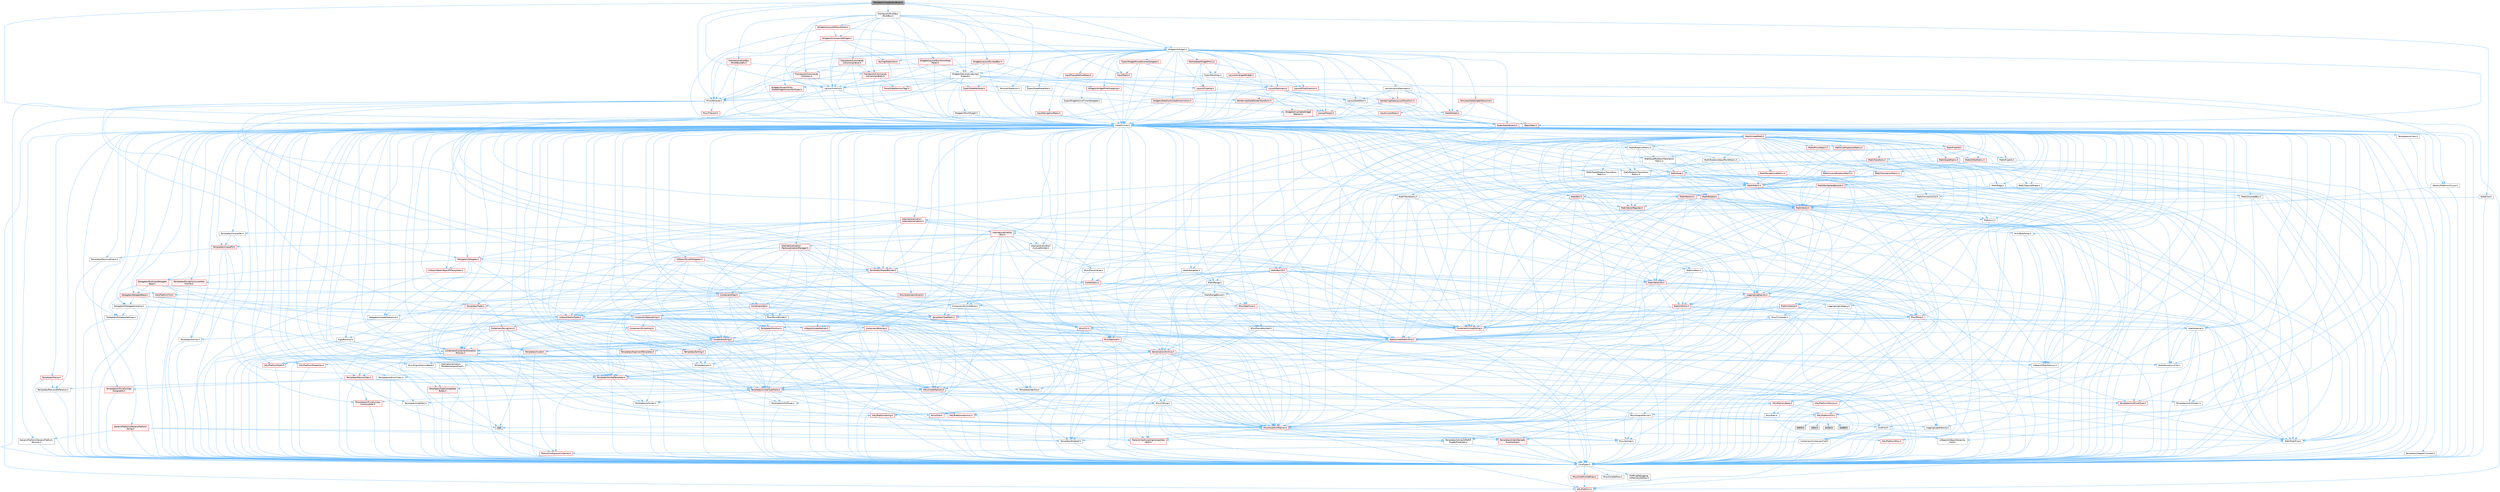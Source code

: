 digraph "SToolBarComboButtonBlock.h"
{
 // INTERACTIVE_SVG=YES
 // LATEX_PDF_SIZE
  bgcolor="transparent";
  edge [fontname=Helvetica,fontsize=10,labelfontname=Helvetica,labelfontsize=10];
  node [fontname=Helvetica,fontsize=10,shape=box,height=0.2,width=0.4];
  Node1 [id="Node000001",label="SToolBarComboButtonBlock.h",height=0.2,width=0.4,color="gray40", fillcolor="grey60", style="filled", fontcolor="black",tooltip=" "];
  Node1 -> Node2 [id="edge1_Node000001_Node000002",color="steelblue1",style="solid",tooltip=" "];
  Node2 [id="Node000002",label="CoreMinimal.h",height=0.2,width=0.4,color="grey40", fillcolor="white", style="filled",URL="$d7/d67/CoreMinimal_8h.html",tooltip=" "];
  Node2 -> Node3 [id="edge2_Node000002_Node000003",color="steelblue1",style="solid",tooltip=" "];
  Node3 [id="Node000003",label="CoreTypes.h",height=0.2,width=0.4,color="grey40", fillcolor="white", style="filled",URL="$dc/dec/CoreTypes_8h.html",tooltip=" "];
  Node3 -> Node4 [id="edge3_Node000003_Node000004",color="steelblue1",style="solid",tooltip=" "];
  Node4 [id="Node000004",label="HAL/Platform.h",height=0.2,width=0.4,color="red", fillcolor="#FFF0F0", style="filled",URL="$d9/dd0/Platform_8h.html",tooltip=" "];
  Node3 -> Node14 [id="edge4_Node000003_Node000014",color="steelblue1",style="solid",tooltip=" "];
  Node14 [id="Node000014",label="ProfilingDebugging\l/UMemoryDefines.h",height=0.2,width=0.4,color="grey40", fillcolor="white", style="filled",URL="$d2/da2/UMemoryDefines_8h.html",tooltip=" "];
  Node3 -> Node15 [id="edge5_Node000003_Node000015",color="steelblue1",style="solid",tooltip=" "];
  Node15 [id="Node000015",label="Misc/CoreMiscDefines.h",height=0.2,width=0.4,color="red", fillcolor="#FFF0F0", style="filled",URL="$da/d38/CoreMiscDefines_8h.html",tooltip=" "];
  Node15 -> Node4 [id="edge6_Node000015_Node000004",color="steelblue1",style="solid",tooltip=" "];
  Node3 -> Node16 [id="edge7_Node000003_Node000016",color="steelblue1",style="solid",tooltip=" "];
  Node16 [id="Node000016",label="Misc/CoreDefines.h",height=0.2,width=0.4,color="grey40", fillcolor="white", style="filled",URL="$d3/dd2/CoreDefines_8h.html",tooltip=" "];
  Node2 -> Node17 [id="edge8_Node000002_Node000017",color="steelblue1",style="solid",tooltip=" "];
  Node17 [id="Node000017",label="CoreFwd.h",height=0.2,width=0.4,color="grey40", fillcolor="white", style="filled",URL="$d1/d1e/CoreFwd_8h.html",tooltip=" "];
  Node17 -> Node3 [id="edge9_Node000017_Node000003",color="steelblue1",style="solid",tooltip=" "];
  Node17 -> Node18 [id="edge10_Node000017_Node000018",color="steelblue1",style="solid",tooltip=" "];
  Node18 [id="Node000018",label="Containers/ContainersFwd.h",height=0.2,width=0.4,color="grey40", fillcolor="white", style="filled",URL="$d4/d0a/ContainersFwd_8h.html",tooltip=" "];
  Node18 -> Node4 [id="edge11_Node000018_Node000004",color="steelblue1",style="solid",tooltip=" "];
  Node18 -> Node3 [id="edge12_Node000018_Node000003",color="steelblue1",style="solid",tooltip=" "];
  Node18 -> Node19 [id="edge13_Node000018_Node000019",color="steelblue1",style="solid",tooltip=" "];
  Node19 [id="Node000019",label="Traits/IsContiguousContainer.h",height=0.2,width=0.4,color="red", fillcolor="#FFF0F0", style="filled",URL="$d5/d3c/IsContiguousContainer_8h.html",tooltip=" "];
  Node19 -> Node3 [id="edge14_Node000019_Node000003",color="steelblue1",style="solid",tooltip=" "];
  Node17 -> Node22 [id="edge15_Node000017_Node000022",color="steelblue1",style="solid",tooltip=" "];
  Node22 [id="Node000022",label="Math/MathFwd.h",height=0.2,width=0.4,color="grey40", fillcolor="white", style="filled",URL="$d2/d10/MathFwd_8h.html",tooltip=" "];
  Node22 -> Node4 [id="edge16_Node000022_Node000004",color="steelblue1",style="solid",tooltip=" "];
  Node17 -> Node23 [id="edge17_Node000017_Node000023",color="steelblue1",style="solid",tooltip=" "];
  Node23 [id="Node000023",label="UObject/UObjectHierarchy\lFwd.h",height=0.2,width=0.4,color="grey40", fillcolor="white", style="filled",URL="$d3/d13/UObjectHierarchyFwd_8h.html",tooltip=" "];
  Node2 -> Node23 [id="edge18_Node000002_Node000023",color="steelblue1",style="solid",tooltip=" "];
  Node2 -> Node18 [id="edge19_Node000002_Node000018",color="steelblue1",style="solid",tooltip=" "];
  Node2 -> Node24 [id="edge20_Node000002_Node000024",color="steelblue1",style="solid",tooltip=" "];
  Node24 [id="Node000024",label="Misc/VarArgs.h",height=0.2,width=0.4,color="grey40", fillcolor="white", style="filled",URL="$d5/d6f/VarArgs_8h.html",tooltip=" "];
  Node24 -> Node3 [id="edge21_Node000024_Node000003",color="steelblue1",style="solid",tooltip=" "];
  Node2 -> Node25 [id="edge22_Node000002_Node000025",color="steelblue1",style="solid",tooltip=" "];
  Node25 [id="Node000025",label="Logging/LogVerbosity.h",height=0.2,width=0.4,color="grey40", fillcolor="white", style="filled",URL="$d2/d8f/LogVerbosity_8h.html",tooltip=" "];
  Node25 -> Node3 [id="edge23_Node000025_Node000003",color="steelblue1",style="solid",tooltip=" "];
  Node2 -> Node26 [id="edge24_Node000002_Node000026",color="steelblue1",style="solid",tooltip=" "];
  Node26 [id="Node000026",label="Misc/OutputDevice.h",height=0.2,width=0.4,color="grey40", fillcolor="white", style="filled",URL="$d7/d32/OutputDevice_8h.html",tooltip=" "];
  Node26 -> Node17 [id="edge25_Node000026_Node000017",color="steelblue1",style="solid",tooltip=" "];
  Node26 -> Node3 [id="edge26_Node000026_Node000003",color="steelblue1",style="solid",tooltip=" "];
  Node26 -> Node25 [id="edge27_Node000026_Node000025",color="steelblue1",style="solid",tooltip=" "];
  Node26 -> Node24 [id="edge28_Node000026_Node000024",color="steelblue1",style="solid",tooltip=" "];
  Node26 -> Node27 [id="edge29_Node000026_Node000027",color="steelblue1",style="solid",tooltip=" "];
  Node27 [id="Node000027",label="Templates/IsArrayOrRefOf\lTypeByPredicate.h",height=0.2,width=0.4,color="grey40", fillcolor="white", style="filled",URL="$d6/da1/IsArrayOrRefOfTypeByPredicate_8h.html",tooltip=" "];
  Node27 -> Node3 [id="edge30_Node000027_Node000003",color="steelblue1",style="solid",tooltip=" "];
  Node26 -> Node28 [id="edge31_Node000026_Node000028",color="steelblue1",style="solid",tooltip=" "];
  Node28 [id="Node000028",label="Templates/IsValidVariadic\lFunctionArg.h",height=0.2,width=0.4,color="red", fillcolor="#FFF0F0", style="filled",URL="$d0/dc8/IsValidVariadicFunctionArg_8h.html",tooltip=" "];
  Node28 -> Node3 [id="edge32_Node000028_Node000003",color="steelblue1",style="solid",tooltip=" "];
  Node26 -> Node30 [id="edge33_Node000026_Node000030",color="steelblue1",style="solid",tooltip=" "];
  Node30 [id="Node000030",label="Traits/IsCharEncodingCompatible\lWith.h",height=0.2,width=0.4,color="red", fillcolor="#FFF0F0", style="filled",URL="$df/dd1/IsCharEncodingCompatibleWith_8h.html",tooltip=" "];
  Node2 -> Node32 [id="edge34_Node000002_Node000032",color="steelblue1",style="solid",tooltip=" "];
  Node32 [id="Node000032",label="HAL/PlatformCrt.h",height=0.2,width=0.4,color="red", fillcolor="#FFF0F0", style="filled",URL="$d8/d75/PlatformCrt_8h.html",tooltip=" "];
  Node32 -> Node33 [id="edge35_Node000032_Node000033",color="steelblue1",style="solid",tooltip=" "];
  Node33 [id="Node000033",label="new",height=0.2,width=0.4,color="grey60", fillcolor="#E0E0E0", style="filled",tooltip=" "];
  Node32 -> Node34 [id="edge36_Node000032_Node000034",color="steelblue1",style="solid",tooltip=" "];
  Node34 [id="Node000034",label="wchar.h",height=0.2,width=0.4,color="grey60", fillcolor="#E0E0E0", style="filled",tooltip=" "];
  Node32 -> Node35 [id="edge37_Node000032_Node000035",color="steelblue1",style="solid",tooltip=" "];
  Node35 [id="Node000035",label="stddef.h",height=0.2,width=0.4,color="grey60", fillcolor="#E0E0E0", style="filled",tooltip=" "];
  Node32 -> Node36 [id="edge38_Node000032_Node000036",color="steelblue1",style="solid",tooltip=" "];
  Node36 [id="Node000036",label="stdlib.h",height=0.2,width=0.4,color="grey60", fillcolor="#E0E0E0", style="filled",tooltip=" "];
  Node32 -> Node37 [id="edge39_Node000032_Node000037",color="steelblue1",style="solid",tooltip=" "];
  Node37 [id="Node000037",label="stdio.h",height=0.2,width=0.4,color="grey60", fillcolor="#E0E0E0", style="filled",tooltip=" "];
  Node2 -> Node42 [id="edge40_Node000002_Node000042",color="steelblue1",style="solid",tooltip=" "];
  Node42 [id="Node000042",label="HAL/PlatformMisc.h",height=0.2,width=0.4,color="red", fillcolor="#FFF0F0", style="filled",URL="$d0/df5/PlatformMisc_8h.html",tooltip=" "];
  Node42 -> Node3 [id="edge41_Node000042_Node000003",color="steelblue1",style="solid",tooltip=" "];
  Node2 -> Node61 [id="edge42_Node000002_Node000061",color="steelblue1",style="solid",tooltip=" "];
  Node61 [id="Node000061",label="Misc/AssertionMacros.h",height=0.2,width=0.4,color="red", fillcolor="#FFF0F0", style="filled",URL="$d0/dfa/AssertionMacros_8h.html",tooltip=" "];
  Node61 -> Node3 [id="edge43_Node000061_Node000003",color="steelblue1",style="solid",tooltip=" "];
  Node61 -> Node4 [id="edge44_Node000061_Node000004",color="steelblue1",style="solid",tooltip=" "];
  Node61 -> Node42 [id="edge45_Node000061_Node000042",color="steelblue1",style="solid",tooltip=" "];
  Node61 -> Node62 [id="edge46_Node000061_Node000062",color="steelblue1",style="solid",tooltip=" "];
  Node62 [id="Node000062",label="Templates/EnableIf.h",height=0.2,width=0.4,color="grey40", fillcolor="white", style="filled",URL="$d7/d60/EnableIf_8h.html",tooltip=" "];
  Node62 -> Node3 [id="edge47_Node000062_Node000003",color="steelblue1",style="solid",tooltip=" "];
  Node61 -> Node27 [id="edge48_Node000061_Node000027",color="steelblue1",style="solid",tooltip=" "];
  Node61 -> Node28 [id="edge49_Node000061_Node000028",color="steelblue1",style="solid",tooltip=" "];
  Node61 -> Node30 [id="edge50_Node000061_Node000030",color="steelblue1",style="solid",tooltip=" "];
  Node61 -> Node24 [id="edge51_Node000061_Node000024",color="steelblue1",style="solid",tooltip=" "];
  Node2 -> Node70 [id="edge52_Node000002_Node000070",color="steelblue1",style="solid",tooltip=" "];
  Node70 [id="Node000070",label="Templates/IsPointer.h",height=0.2,width=0.4,color="grey40", fillcolor="white", style="filled",URL="$d7/d05/IsPointer_8h.html",tooltip=" "];
  Node70 -> Node3 [id="edge53_Node000070_Node000003",color="steelblue1",style="solid",tooltip=" "];
  Node2 -> Node71 [id="edge54_Node000002_Node000071",color="steelblue1",style="solid",tooltip=" "];
  Node71 [id="Node000071",label="HAL/PlatformMemory.h",height=0.2,width=0.4,color="red", fillcolor="#FFF0F0", style="filled",URL="$de/d68/PlatformMemory_8h.html",tooltip=" "];
  Node71 -> Node3 [id="edge55_Node000071_Node000003",color="steelblue1",style="solid",tooltip=" "];
  Node2 -> Node54 [id="edge56_Node000002_Node000054",color="steelblue1",style="solid",tooltip=" "];
  Node54 [id="Node000054",label="HAL/PlatformAtomics.h",height=0.2,width=0.4,color="red", fillcolor="#FFF0F0", style="filled",URL="$d3/d36/PlatformAtomics_8h.html",tooltip=" "];
  Node54 -> Node3 [id="edge57_Node000054_Node000003",color="steelblue1",style="solid",tooltip=" "];
  Node2 -> Node76 [id="edge58_Node000002_Node000076",color="steelblue1",style="solid",tooltip=" "];
  Node76 [id="Node000076",label="Misc/Exec.h",height=0.2,width=0.4,color="grey40", fillcolor="white", style="filled",URL="$de/ddb/Exec_8h.html",tooltip=" "];
  Node76 -> Node3 [id="edge59_Node000076_Node000003",color="steelblue1",style="solid",tooltip=" "];
  Node76 -> Node61 [id="edge60_Node000076_Node000061",color="steelblue1",style="solid",tooltip=" "];
  Node2 -> Node77 [id="edge61_Node000002_Node000077",color="steelblue1",style="solid",tooltip=" "];
  Node77 [id="Node000077",label="HAL/MemoryBase.h",height=0.2,width=0.4,color="red", fillcolor="#FFF0F0", style="filled",URL="$d6/d9f/MemoryBase_8h.html",tooltip=" "];
  Node77 -> Node3 [id="edge62_Node000077_Node000003",color="steelblue1",style="solid",tooltip=" "];
  Node77 -> Node54 [id="edge63_Node000077_Node000054",color="steelblue1",style="solid",tooltip=" "];
  Node77 -> Node32 [id="edge64_Node000077_Node000032",color="steelblue1",style="solid",tooltip=" "];
  Node77 -> Node76 [id="edge65_Node000077_Node000076",color="steelblue1",style="solid",tooltip=" "];
  Node77 -> Node26 [id="edge66_Node000077_Node000026",color="steelblue1",style="solid",tooltip=" "];
  Node2 -> Node87 [id="edge67_Node000002_Node000087",color="steelblue1",style="solid",tooltip=" "];
  Node87 [id="Node000087",label="HAL/UnrealMemory.h",height=0.2,width=0.4,color="red", fillcolor="#FFF0F0", style="filled",URL="$d9/d96/UnrealMemory_8h.html",tooltip=" "];
  Node87 -> Node3 [id="edge68_Node000087_Node000003",color="steelblue1",style="solid",tooltip=" "];
  Node87 -> Node77 [id="edge69_Node000087_Node000077",color="steelblue1",style="solid",tooltip=" "];
  Node87 -> Node71 [id="edge70_Node000087_Node000071",color="steelblue1",style="solid",tooltip=" "];
  Node87 -> Node70 [id="edge71_Node000087_Node000070",color="steelblue1",style="solid",tooltip=" "];
  Node2 -> Node89 [id="edge72_Node000002_Node000089",color="steelblue1",style="solid",tooltip=" "];
  Node89 [id="Node000089",label="Templates/IsArithmetic.h",height=0.2,width=0.4,color="grey40", fillcolor="white", style="filled",URL="$d2/d5d/IsArithmetic_8h.html",tooltip=" "];
  Node89 -> Node3 [id="edge73_Node000089_Node000003",color="steelblue1",style="solid",tooltip=" "];
  Node2 -> Node83 [id="edge74_Node000002_Node000083",color="steelblue1",style="solid",tooltip=" "];
  Node83 [id="Node000083",label="Templates/AndOrNot.h",height=0.2,width=0.4,color="grey40", fillcolor="white", style="filled",URL="$db/d0a/AndOrNot_8h.html",tooltip=" "];
  Node83 -> Node3 [id="edge75_Node000083_Node000003",color="steelblue1",style="solid",tooltip=" "];
  Node2 -> Node90 [id="edge76_Node000002_Node000090",color="steelblue1",style="solid",tooltip=" "];
  Node90 [id="Node000090",label="Templates/IsPODType.h",height=0.2,width=0.4,color="grey40", fillcolor="white", style="filled",URL="$d7/db1/IsPODType_8h.html",tooltip=" "];
  Node90 -> Node3 [id="edge77_Node000090_Node000003",color="steelblue1",style="solid",tooltip=" "];
  Node2 -> Node91 [id="edge78_Node000002_Node000091",color="steelblue1",style="solid",tooltip=" "];
  Node91 [id="Node000091",label="Templates/IsUECoreType.h",height=0.2,width=0.4,color="red", fillcolor="#FFF0F0", style="filled",URL="$d1/db8/IsUECoreType_8h.html",tooltip=" "];
  Node91 -> Node3 [id="edge79_Node000091_Node000003",color="steelblue1",style="solid",tooltip=" "];
  Node2 -> Node84 [id="edge80_Node000002_Node000084",color="steelblue1",style="solid",tooltip=" "];
  Node84 [id="Node000084",label="Templates/IsTriviallyCopy\lConstructible.h",height=0.2,width=0.4,color="red", fillcolor="#FFF0F0", style="filled",URL="$d3/d78/IsTriviallyCopyConstructible_8h.html",tooltip=" "];
  Node84 -> Node3 [id="edge81_Node000084_Node000003",color="steelblue1",style="solid",tooltip=" "];
  Node2 -> Node92 [id="edge82_Node000002_Node000092",color="steelblue1",style="solid",tooltip=" "];
  Node92 [id="Node000092",label="Templates/UnrealTypeTraits.h",height=0.2,width=0.4,color="red", fillcolor="#FFF0F0", style="filled",URL="$d2/d2d/UnrealTypeTraits_8h.html",tooltip=" "];
  Node92 -> Node3 [id="edge83_Node000092_Node000003",color="steelblue1",style="solid",tooltip=" "];
  Node92 -> Node70 [id="edge84_Node000092_Node000070",color="steelblue1",style="solid",tooltip=" "];
  Node92 -> Node61 [id="edge85_Node000092_Node000061",color="steelblue1",style="solid",tooltip=" "];
  Node92 -> Node83 [id="edge86_Node000092_Node000083",color="steelblue1",style="solid",tooltip=" "];
  Node92 -> Node62 [id="edge87_Node000092_Node000062",color="steelblue1",style="solid",tooltip=" "];
  Node92 -> Node89 [id="edge88_Node000092_Node000089",color="steelblue1",style="solid",tooltip=" "];
  Node92 -> Node90 [id="edge89_Node000092_Node000090",color="steelblue1",style="solid",tooltip=" "];
  Node92 -> Node91 [id="edge90_Node000092_Node000091",color="steelblue1",style="solid",tooltip=" "];
  Node92 -> Node84 [id="edge91_Node000092_Node000084",color="steelblue1",style="solid",tooltip=" "];
  Node2 -> Node62 [id="edge92_Node000002_Node000062",color="steelblue1",style="solid",tooltip=" "];
  Node2 -> Node94 [id="edge93_Node000002_Node000094",color="steelblue1",style="solid",tooltip=" "];
  Node94 [id="Node000094",label="Templates/RemoveReference.h",height=0.2,width=0.4,color="grey40", fillcolor="white", style="filled",URL="$da/dbe/RemoveReference_8h.html",tooltip=" "];
  Node94 -> Node3 [id="edge94_Node000094_Node000003",color="steelblue1",style="solid",tooltip=" "];
  Node2 -> Node95 [id="edge95_Node000002_Node000095",color="steelblue1",style="solid",tooltip=" "];
  Node95 [id="Node000095",label="Templates/IntegralConstant.h",height=0.2,width=0.4,color="grey40", fillcolor="white", style="filled",URL="$db/d1b/IntegralConstant_8h.html",tooltip=" "];
  Node95 -> Node3 [id="edge96_Node000095_Node000003",color="steelblue1",style="solid",tooltip=" "];
  Node2 -> Node96 [id="edge97_Node000002_Node000096",color="steelblue1",style="solid",tooltip=" "];
  Node96 [id="Node000096",label="Templates/IsClass.h",height=0.2,width=0.4,color="grey40", fillcolor="white", style="filled",URL="$db/dcb/IsClass_8h.html",tooltip=" "];
  Node96 -> Node3 [id="edge98_Node000096_Node000003",color="steelblue1",style="solid",tooltip=" "];
  Node2 -> Node97 [id="edge99_Node000002_Node000097",color="steelblue1",style="solid",tooltip=" "];
  Node97 [id="Node000097",label="Templates/TypeCompatible\lBytes.h",height=0.2,width=0.4,color="red", fillcolor="#FFF0F0", style="filled",URL="$df/d0a/TypeCompatibleBytes_8h.html",tooltip=" "];
  Node97 -> Node3 [id="edge100_Node000097_Node000003",color="steelblue1",style="solid",tooltip=" "];
  Node97 -> Node33 [id="edge101_Node000097_Node000033",color="steelblue1",style="solid",tooltip=" "];
  Node2 -> Node19 [id="edge102_Node000002_Node000019",color="steelblue1",style="solid",tooltip=" "];
  Node2 -> Node98 [id="edge103_Node000002_Node000098",color="steelblue1",style="solid",tooltip=" "];
  Node98 [id="Node000098",label="Templates/UnrealTemplate.h",height=0.2,width=0.4,color="red", fillcolor="#FFF0F0", style="filled",URL="$d4/d24/UnrealTemplate_8h.html",tooltip=" "];
  Node98 -> Node3 [id="edge104_Node000098_Node000003",color="steelblue1",style="solid",tooltip=" "];
  Node98 -> Node70 [id="edge105_Node000098_Node000070",color="steelblue1",style="solid",tooltip=" "];
  Node98 -> Node87 [id="edge106_Node000098_Node000087",color="steelblue1",style="solid",tooltip=" "];
  Node98 -> Node92 [id="edge107_Node000098_Node000092",color="steelblue1",style="solid",tooltip=" "];
  Node98 -> Node94 [id="edge108_Node000098_Node000094",color="steelblue1",style="solid",tooltip=" "];
  Node98 -> Node97 [id="edge109_Node000098_Node000097",color="steelblue1",style="solid",tooltip=" "];
  Node98 -> Node65 [id="edge110_Node000098_Node000065",color="steelblue1",style="solid",tooltip=" "];
  Node65 [id="Node000065",label="Templates/Identity.h",height=0.2,width=0.4,color="grey40", fillcolor="white", style="filled",URL="$d0/dd5/Identity_8h.html",tooltip=" "];
  Node98 -> Node19 [id="edge111_Node000098_Node000019",color="steelblue1",style="solid",tooltip=" "];
  Node2 -> Node47 [id="edge112_Node000002_Node000047",color="steelblue1",style="solid",tooltip=" "];
  Node47 [id="Node000047",label="Math/NumericLimits.h",height=0.2,width=0.4,color="grey40", fillcolor="white", style="filled",URL="$df/d1b/NumericLimits_8h.html",tooltip=" "];
  Node47 -> Node3 [id="edge113_Node000047_Node000003",color="steelblue1",style="solid",tooltip=" "];
  Node2 -> Node102 [id="edge114_Node000002_Node000102",color="steelblue1",style="solid",tooltip=" "];
  Node102 [id="Node000102",label="HAL/PlatformMath.h",height=0.2,width=0.4,color="red", fillcolor="#FFF0F0", style="filled",URL="$dc/d53/PlatformMath_8h.html",tooltip=" "];
  Node102 -> Node3 [id="edge115_Node000102_Node000003",color="steelblue1",style="solid",tooltip=" "];
  Node2 -> Node85 [id="edge116_Node000002_Node000085",color="steelblue1",style="solid",tooltip=" "];
  Node85 [id="Node000085",label="Templates/IsTriviallyCopy\lAssignable.h",height=0.2,width=0.4,color="red", fillcolor="#FFF0F0", style="filled",URL="$d2/df2/IsTriviallyCopyAssignable_8h.html",tooltip=" "];
  Node85 -> Node3 [id="edge117_Node000085_Node000003",color="steelblue1",style="solid",tooltip=" "];
  Node2 -> Node110 [id="edge118_Node000002_Node000110",color="steelblue1",style="solid",tooltip=" "];
  Node110 [id="Node000110",label="Templates/MemoryOps.h",height=0.2,width=0.4,color="red", fillcolor="#FFF0F0", style="filled",URL="$db/dea/MemoryOps_8h.html",tooltip=" "];
  Node110 -> Node3 [id="edge119_Node000110_Node000003",color="steelblue1",style="solid",tooltip=" "];
  Node110 -> Node87 [id="edge120_Node000110_Node000087",color="steelblue1",style="solid",tooltip=" "];
  Node110 -> Node85 [id="edge121_Node000110_Node000085",color="steelblue1",style="solid",tooltip=" "];
  Node110 -> Node84 [id="edge122_Node000110_Node000084",color="steelblue1",style="solid",tooltip=" "];
  Node110 -> Node92 [id="edge123_Node000110_Node000092",color="steelblue1",style="solid",tooltip=" "];
  Node110 -> Node33 [id="edge124_Node000110_Node000033",color="steelblue1",style="solid",tooltip=" "];
  Node2 -> Node111 [id="edge125_Node000002_Node000111",color="steelblue1",style="solid",tooltip=" "];
  Node111 [id="Node000111",label="Containers/ContainerAllocation\lPolicies.h",height=0.2,width=0.4,color="red", fillcolor="#FFF0F0", style="filled",URL="$d7/dff/ContainerAllocationPolicies_8h.html",tooltip=" "];
  Node111 -> Node3 [id="edge126_Node000111_Node000003",color="steelblue1",style="solid",tooltip=" "];
  Node111 -> Node111 [id="edge127_Node000111_Node000111",color="steelblue1",style="solid",tooltip=" "];
  Node111 -> Node102 [id="edge128_Node000111_Node000102",color="steelblue1",style="solid",tooltip=" "];
  Node111 -> Node87 [id="edge129_Node000111_Node000087",color="steelblue1",style="solid",tooltip=" "];
  Node111 -> Node47 [id="edge130_Node000111_Node000047",color="steelblue1",style="solid",tooltip=" "];
  Node111 -> Node61 [id="edge131_Node000111_Node000061",color="steelblue1",style="solid",tooltip=" "];
  Node111 -> Node110 [id="edge132_Node000111_Node000110",color="steelblue1",style="solid",tooltip=" "];
  Node111 -> Node97 [id="edge133_Node000111_Node000097",color="steelblue1",style="solid",tooltip=" "];
  Node2 -> Node114 [id="edge134_Node000002_Node000114",color="steelblue1",style="solid",tooltip=" "];
  Node114 [id="Node000114",label="Templates/IsEnumClass.h",height=0.2,width=0.4,color="grey40", fillcolor="white", style="filled",URL="$d7/d15/IsEnumClass_8h.html",tooltip=" "];
  Node114 -> Node3 [id="edge135_Node000114_Node000003",color="steelblue1",style="solid",tooltip=" "];
  Node114 -> Node83 [id="edge136_Node000114_Node000083",color="steelblue1",style="solid",tooltip=" "];
  Node2 -> Node115 [id="edge137_Node000002_Node000115",color="steelblue1",style="solid",tooltip=" "];
  Node115 [id="Node000115",label="HAL/PlatformProperties.h",height=0.2,width=0.4,color="red", fillcolor="#FFF0F0", style="filled",URL="$d9/db0/PlatformProperties_8h.html",tooltip=" "];
  Node115 -> Node3 [id="edge138_Node000115_Node000003",color="steelblue1",style="solid",tooltip=" "];
  Node2 -> Node118 [id="edge139_Node000002_Node000118",color="steelblue1",style="solid",tooltip=" "];
  Node118 [id="Node000118",label="Misc/EngineVersionBase.h",height=0.2,width=0.4,color="grey40", fillcolor="white", style="filled",URL="$d5/d2b/EngineVersionBase_8h.html",tooltip=" "];
  Node118 -> Node3 [id="edge140_Node000118_Node000003",color="steelblue1",style="solid",tooltip=" "];
  Node2 -> Node119 [id="edge141_Node000002_Node000119",color="steelblue1",style="solid",tooltip=" "];
  Node119 [id="Node000119",label="Internationalization\l/TextNamespaceFwd.h",height=0.2,width=0.4,color="grey40", fillcolor="white", style="filled",URL="$d8/d97/TextNamespaceFwd_8h.html",tooltip=" "];
  Node119 -> Node3 [id="edge142_Node000119_Node000003",color="steelblue1",style="solid",tooltip=" "];
  Node2 -> Node120 [id="edge143_Node000002_Node000120",color="steelblue1",style="solid",tooltip=" "];
  Node120 [id="Node000120",label="Serialization/Archive.h",height=0.2,width=0.4,color="red", fillcolor="#FFF0F0", style="filled",URL="$d7/d3b/Archive_8h.html",tooltip=" "];
  Node120 -> Node17 [id="edge144_Node000120_Node000017",color="steelblue1",style="solid",tooltip=" "];
  Node120 -> Node3 [id="edge145_Node000120_Node000003",color="steelblue1",style="solid",tooltip=" "];
  Node120 -> Node115 [id="edge146_Node000120_Node000115",color="steelblue1",style="solid",tooltip=" "];
  Node120 -> Node119 [id="edge147_Node000120_Node000119",color="steelblue1",style="solid",tooltip=" "];
  Node120 -> Node22 [id="edge148_Node000120_Node000022",color="steelblue1",style="solid",tooltip=" "];
  Node120 -> Node61 [id="edge149_Node000120_Node000061",color="steelblue1",style="solid",tooltip=" "];
  Node120 -> Node118 [id="edge150_Node000120_Node000118",color="steelblue1",style="solid",tooltip=" "];
  Node120 -> Node24 [id="edge151_Node000120_Node000024",color="steelblue1",style="solid",tooltip=" "];
  Node120 -> Node62 [id="edge152_Node000120_Node000062",color="steelblue1",style="solid",tooltip=" "];
  Node120 -> Node27 [id="edge153_Node000120_Node000027",color="steelblue1",style="solid",tooltip=" "];
  Node120 -> Node114 [id="edge154_Node000120_Node000114",color="steelblue1",style="solid",tooltip=" "];
  Node120 -> Node28 [id="edge155_Node000120_Node000028",color="steelblue1",style="solid",tooltip=" "];
  Node120 -> Node98 [id="edge156_Node000120_Node000098",color="steelblue1",style="solid",tooltip=" "];
  Node120 -> Node30 [id="edge157_Node000120_Node000030",color="steelblue1",style="solid",tooltip=" "];
  Node120 -> Node123 [id="edge158_Node000120_Node000123",color="steelblue1",style="solid",tooltip=" "];
  Node123 [id="Node000123",label="UObject/ObjectVersion.h",height=0.2,width=0.4,color="grey40", fillcolor="white", style="filled",URL="$da/d63/ObjectVersion_8h.html",tooltip=" "];
  Node123 -> Node3 [id="edge159_Node000123_Node000003",color="steelblue1",style="solid",tooltip=" "];
  Node2 -> Node124 [id="edge160_Node000002_Node000124",color="steelblue1",style="solid",tooltip=" "];
  Node124 [id="Node000124",label="Templates/Less.h",height=0.2,width=0.4,color="grey40", fillcolor="white", style="filled",URL="$de/dc8/Less_8h.html",tooltip=" "];
  Node124 -> Node3 [id="edge161_Node000124_Node000003",color="steelblue1",style="solid",tooltip=" "];
  Node124 -> Node98 [id="edge162_Node000124_Node000098",color="steelblue1",style="solid",tooltip=" "];
  Node2 -> Node125 [id="edge163_Node000002_Node000125",color="steelblue1",style="solid",tooltip=" "];
  Node125 [id="Node000125",label="Templates/Sorting.h",height=0.2,width=0.4,color="red", fillcolor="#FFF0F0", style="filled",URL="$d3/d9e/Sorting_8h.html",tooltip=" "];
  Node125 -> Node3 [id="edge164_Node000125_Node000003",color="steelblue1",style="solid",tooltip=" "];
  Node125 -> Node102 [id="edge165_Node000125_Node000102",color="steelblue1",style="solid",tooltip=" "];
  Node125 -> Node124 [id="edge166_Node000125_Node000124",color="steelblue1",style="solid",tooltip=" "];
  Node2 -> Node136 [id="edge167_Node000002_Node000136",color="steelblue1",style="solid",tooltip=" "];
  Node136 [id="Node000136",label="Misc/Char.h",height=0.2,width=0.4,color="red", fillcolor="#FFF0F0", style="filled",URL="$d0/d58/Char_8h.html",tooltip=" "];
  Node136 -> Node3 [id="edge168_Node000136_Node000003",color="steelblue1",style="solid",tooltip=" "];
  Node2 -> Node139 [id="edge169_Node000002_Node000139",color="steelblue1",style="solid",tooltip=" "];
  Node139 [id="Node000139",label="GenericPlatform/GenericPlatform\lStricmp.h",height=0.2,width=0.4,color="grey40", fillcolor="white", style="filled",URL="$d2/d86/GenericPlatformStricmp_8h.html",tooltip=" "];
  Node139 -> Node3 [id="edge170_Node000139_Node000003",color="steelblue1",style="solid",tooltip=" "];
  Node2 -> Node140 [id="edge171_Node000002_Node000140",color="steelblue1",style="solid",tooltip=" "];
  Node140 [id="Node000140",label="GenericPlatform/GenericPlatform\lString.h",height=0.2,width=0.4,color="red", fillcolor="#FFF0F0", style="filled",URL="$dd/d20/GenericPlatformString_8h.html",tooltip=" "];
  Node140 -> Node3 [id="edge172_Node000140_Node000003",color="steelblue1",style="solid",tooltip=" "];
  Node140 -> Node139 [id="edge173_Node000140_Node000139",color="steelblue1",style="solid",tooltip=" "];
  Node140 -> Node62 [id="edge174_Node000140_Node000062",color="steelblue1",style="solid",tooltip=" "];
  Node140 -> Node30 [id="edge175_Node000140_Node000030",color="steelblue1",style="solid",tooltip=" "];
  Node2 -> Node73 [id="edge176_Node000002_Node000073",color="steelblue1",style="solid",tooltip=" "];
  Node73 [id="Node000073",label="HAL/PlatformString.h",height=0.2,width=0.4,color="red", fillcolor="#FFF0F0", style="filled",URL="$db/db5/PlatformString_8h.html",tooltip=" "];
  Node73 -> Node3 [id="edge177_Node000073_Node000003",color="steelblue1",style="solid",tooltip=" "];
  Node2 -> Node143 [id="edge178_Node000002_Node000143",color="steelblue1",style="solid",tooltip=" "];
  Node143 [id="Node000143",label="Misc/CString.h",height=0.2,width=0.4,color="grey40", fillcolor="white", style="filled",URL="$d2/d49/CString_8h.html",tooltip=" "];
  Node143 -> Node3 [id="edge179_Node000143_Node000003",color="steelblue1",style="solid",tooltip=" "];
  Node143 -> Node32 [id="edge180_Node000143_Node000032",color="steelblue1",style="solid",tooltip=" "];
  Node143 -> Node73 [id="edge181_Node000143_Node000073",color="steelblue1",style="solid",tooltip=" "];
  Node143 -> Node61 [id="edge182_Node000143_Node000061",color="steelblue1",style="solid",tooltip=" "];
  Node143 -> Node136 [id="edge183_Node000143_Node000136",color="steelblue1",style="solid",tooltip=" "];
  Node143 -> Node24 [id="edge184_Node000143_Node000024",color="steelblue1",style="solid",tooltip=" "];
  Node143 -> Node27 [id="edge185_Node000143_Node000027",color="steelblue1",style="solid",tooltip=" "];
  Node143 -> Node28 [id="edge186_Node000143_Node000028",color="steelblue1",style="solid",tooltip=" "];
  Node143 -> Node30 [id="edge187_Node000143_Node000030",color="steelblue1",style="solid",tooltip=" "];
  Node2 -> Node144 [id="edge188_Node000002_Node000144",color="steelblue1",style="solid",tooltip=" "];
  Node144 [id="Node000144",label="Misc/Crc.h",height=0.2,width=0.4,color="red", fillcolor="#FFF0F0", style="filled",URL="$d4/dd2/Crc_8h.html",tooltip=" "];
  Node144 -> Node3 [id="edge189_Node000144_Node000003",color="steelblue1",style="solid",tooltip=" "];
  Node144 -> Node73 [id="edge190_Node000144_Node000073",color="steelblue1",style="solid",tooltip=" "];
  Node144 -> Node61 [id="edge191_Node000144_Node000061",color="steelblue1",style="solid",tooltip=" "];
  Node144 -> Node143 [id="edge192_Node000144_Node000143",color="steelblue1",style="solid",tooltip=" "];
  Node144 -> Node136 [id="edge193_Node000144_Node000136",color="steelblue1",style="solid",tooltip=" "];
  Node144 -> Node92 [id="edge194_Node000144_Node000092",color="steelblue1",style="solid",tooltip=" "];
  Node2 -> Node135 [id="edge195_Node000002_Node000135",color="steelblue1",style="solid",tooltip=" "];
  Node135 [id="Node000135",label="Math/UnrealMathUtility.h",height=0.2,width=0.4,color="red", fillcolor="#FFF0F0", style="filled",URL="$db/db8/UnrealMathUtility_8h.html",tooltip=" "];
  Node135 -> Node3 [id="edge196_Node000135_Node000003",color="steelblue1",style="solid",tooltip=" "];
  Node135 -> Node61 [id="edge197_Node000135_Node000061",color="steelblue1",style="solid",tooltip=" "];
  Node135 -> Node102 [id="edge198_Node000135_Node000102",color="steelblue1",style="solid",tooltip=" "];
  Node135 -> Node22 [id="edge199_Node000135_Node000022",color="steelblue1",style="solid",tooltip=" "];
  Node135 -> Node65 [id="edge200_Node000135_Node000065",color="steelblue1",style="solid",tooltip=" "];
  Node2 -> Node145 [id="edge201_Node000002_Node000145",color="steelblue1",style="solid",tooltip=" "];
  Node145 [id="Node000145",label="Containers/UnrealString.h",height=0.2,width=0.4,color="red", fillcolor="#FFF0F0", style="filled",URL="$d5/dba/UnrealString_8h.html",tooltip=" "];
  Node2 -> Node149 [id="edge202_Node000002_Node000149",color="steelblue1",style="solid",tooltip=" "];
  Node149 [id="Node000149",label="Containers/Array.h",height=0.2,width=0.4,color="red", fillcolor="#FFF0F0", style="filled",URL="$df/dd0/Array_8h.html",tooltip=" "];
  Node149 -> Node3 [id="edge203_Node000149_Node000003",color="steelblue1",style="solid",tooltip=" "];
  Node149 -> Node61 [id="edge204_Node000149_Node000061",color="steelblue1",style="solid",tooltip=" "];
  Node149 -> Node87 [id="edge205_Node000149_Node000087",color="steelblue1",style="solid",tooltip=" "];
  Node149 -> Node92 [id="edge206_Node000149_Node000092",color="steelblue1",style="solid",tooltip=" "];
  Node149 -> Node98 [id="edge207_Node000149_Node000098",color="steelblue1",style="solid",tooltip=" "];
  Node149 -> Node111 [id="edge208_Node000149_Node000111",color="steelblue1",style="solid",tooltip=" "];
  Node149 -> Node120 [id="edge209_Node000149_Node000120",color="steelblue1",style="solid",tooltip=" "];
  Node149 -> Node128 [id="edge210_Node000149_Node000128",color="steelblue1",style="solid",tooltip=" "];
  Node128 [id="Node000128",label="Templates/Invoke.h",height=0.2,width=0.4,color="red", fillcolor="#FFF0F0", style="filled",URL="$d7/deb/Invoke_8h.html",tooltip=" "];
  Node128 -> Node3 [id="edge211_Node000128_Node000003",color="steelblue1",style="solid",tooltip=" "];
  Node128 -> Node98 [id="edge212_Node000128_Node000098",color="steelblue1",style="solid",tooltip=" "];
  Node149 -> Node124 [id="edge213_Node000149_Node000124",color="steelblue1",style="solid",tooltip=" "];
  Node149 -> Node125 [id="edge214_Node000149_Node000125",color="steelblue1",style="solid",tooltip=" "];
  Node149 -> Node172 [id="edge215_Node000149_Node000172",color="steelblue1",style="solid",tooltip=" "];
  Node172 [id="Node000172",label="Templates/AlignmentTemplates.h",height=0.2,width=0.4,color="red", fillcolor="#FFF0F0", style="filled",URL="$dd/d32/AlignmentTemplates_8h.html",tooltip=" "];
  Node172 -> Node3 [id="edge216_Node000172_Node000003",color="steelblue1",style="solid",tooltip=" "];
  Node172 -> Node70 [id="edge217_Node000172_Node000070",color="steelblue1",style="solid",tooltip=" "];
  Node2 -> Node173 [id="edge218_Node000002_Node000173",color="steelblue1",style="solid",tooltip=" "];
  Node173 [id="Node000173",label="Misc/FrameNumber.h",height=0.2,width=0.4,color="grey40", fillcolor="white", style="filled",URL="$dd/dbd/FrameNumber_8h.html",tooltip=" "];
  Node173 -> Node3 [id="edge219_Node000173_Node000003",color="steelblue1",style="solid",tooltip=" "];
  Node173 -> Node47 [id="edge220_Node000173_Node000047",color="steelblue1",style="solid",tooltip=" "];
  Node173 -> Node135 [id="edge221_Node000173_Node000135",color="steelblue1",style="solid",tooltip=" "];
  Node173 -> Node62 [id="edge222_Node000173_Node000062",color="steelblue1",style="solid",tooltip=" "];
  Node173 -> Node92 [id="edge223_Node000173_Node000092",color="steelblue1",style="solid",tooltip=" "];
  Node2 -> Node174 [id="edge224_Node000002_Node000174",color="steelblue1",style="solid",tooltip=" "];
  Node174 [id="Node000174",label="Misc/Timespan.h",height=0.2,width=0.4,color="grey40", fillcolor="white", style="filled",URL="$da/dd9/Timespan_8h.html",tooltip=" "];
  Node174 -> Node3 [id="edge225_Node000174_Node000003",color="steelblue1",style="solid",tooltip=" "];
  Node174 -> Node175 [id="edge226_Node000174_Node000175",color="steelblue1",style="solid",tooltip=" "];
  Node175 [id="Node000175",label="Math/Interval.h",height=0.2,width=0.4,color="grey40", fillcolor="white", style="filled",URL="$d1/d55/Interval_8h.html",tooltip=" "];
  Node175 -> Node3 [id="edge227_Node000175_Node000003",color="steelblue1",style="solid",tooltip=" "];
  Node175 -> Node89 [id="edge228_Node000175_Node000089",color="steelblue1",style="solid",tooltip=" "];
  Node175 -> Node92 [id="edge229_Node000175_Node000092",color="steelblue1",style="solid",tooltip=" "];
  Node175 -> Node47 [id="edge230_Node000175_Node000047",color="steelblue1",style="solid",tooltip=" "];
  Node175 -> Node135 [id="edge231_Node000175_Node000135",color="steelblue1",style="solid",tooltip=" "];
  Node174 -> Node135 [id="edge232_Node000174_Node000135",color="steelblue1",style="solid",tooltip=" "];
  Node174 -> Node61 [id="edge233_Node000174_Node000061",color="steelblue1",style="solid",tooltip=" "];
  Node2 -> Node176 [id="edge234_Node000002_Node000176",color="steelblue1",style="solid",tooltip=" "];
  Node176 [id="Node000176",label="Containers/StringConv.h",height=0.2,width=0.4,color="red", fillcolor="#FFF0F0", style="filled",URL="$d3/ddf/StringConv_8h.html",tooltip=" "];
  Node176 -> Node3 [id="edge235_Node000176_Node000003",color="steelblue1",style="solid",tooltip=" "];
  Node176 -> Node61 [id="edge236_Node000176_Node000061",color="steelblue1",style="solid",tooltip=" "];
  Node176 -> Node111 [id="edge237_Node000176_Node000111",color="steelblue1",style="solid",tooltip=" "];
  Node176 -> Node149 [id="edge238_Node000176_Node000149",color="steelblue1",style="solid",tooltip=" "];
  Node176 -> Node143 [id="edge239_Node000176_Node000143",color="steelblue1",style="solid",tooltip=" "];
  Node176 -> Node177 [id="edge240_Node000176_Node000177",color="steelblue1",style="solid",tooltip=" "];
  Node177 [id="Node000177",label="Templates/IsArray.h",height=0.2,width=0.4,color="grey40", fillcolor="white", style="filled",URL="$d8/d8d/IsArray_8h.html",tooltip=" "];
  Node177 -> Node3 [id="edge241_Node000177_Node000003",color="steelblue1",style="solid",tooltip=" "];
  Node176 -> Node98 [id="edge242_Node000176_Node000098",color="steelblue1",style="solid",tooltip=" "];
  Node176 -> Node92 [id="edge243_Node000176_Node000092",color="steelblue1",style="solid",tooltip=" "];
  Node176 -> Node30 [id="edge244_Node000176_Node000030",color="steelblue1",style="solid",tooltip=" "];
  Node176 -> Node19 [id="edge245_Node000176_Node000019",color="steelblue1",style="solid",tooltip=" "];
  Node2 -> Node178 [id="edge246_Node000002_Node000178",color="steelblue1",style="solid",tooltip=" "];
  Node178 [id="Node000178",label="UObject/UnrealNames.h",height=0.2,width=0.4,color="red", fillcolor="#FFF0F0", style="filled",URL="$d8/db1/UnrealNames_8h.html",tooltip=" "];
  Node178 -> Node3 [id="edge247_Node000178_Node000003",color="steelblue1",style="solid",tooltip=" "];
  Node2 -> Node180 [id="edge248_Node000002_Node000180",color="steelblue1",style="solid",tooltip=" "];
  Node180 [id="Node000180",label="UObject/NameTypes.h",height=0.2,width=0.4,color="red", fillcolor="#FFF0F0", style="filled",URL="$d6/d35/NameTypes_8h.html",tooltip=" "];
  Node180 -> Node3 [id="edge249_Node000180_Node000003",color="steelblue1",style="solid",tooltip=" "];
  Node180 -> Node61 [id="edge250_Node000180_Node000061",color="steelblue1",style="solid",tooltip=" "];
  Node180 -> Node87 [id="edge251_Node000180_Node000087",color="steelblue1",style="solid",tooltip=" "];
  Node180 -> Node92 [id="edge252_Node000180_Node000092",color="steelblue1",style="solid",tooltip=" "];
  Node180 -> Node98 [id="edge253_Node000180_Node000098",color="steelblue1",style="solid",tooltip=" "];
  Node180 -> Node145 [id="edge254_Node000180_Node000145",color="steelblue1",style="solid",tooltip=" "];
  Node180 -> Node176 [id="edge255_Node000180_Node000176",color="steelblue1",style="solid",tooltip=" "];
  Node180 -> Node178 [id="edge256_Node000180_Node000178",color="steelblue1",style="solid",tooltip=" "];
  Node2 -> Node188 [id="edge257_Node000002_Node000188",color="steelblue1",style="solid",tooltip=" "];
  Node188 [id="Node000188",label="Misc/Parse.h",height=0.2,width=0.4,color="red", fillcolor="#FFF0F0", style="filled",URL="$dc/d71/Parse_8h.html",tooltip=" "];
  Node188 -> Node145 [id="edge258_Node000188_Node000145",color="steelblue1",style="solid",tooltip=" "];
  Node188 -> Node3 [id="edge259_Node000188_Node000003",color="steelblue1",style="solid",tooltip=" "];
  Node188 -> Node32 [id="edge260_Node000188_Node000032",color="steelblue1",style="solid",tooltip=" "];
  Node188 -> Node189 [id="edge261_Node000188_Node000189",color="steelblue1",style="solid",tooltip=" "];
  Node189 [id="Node000189",label="Templates/Function.h",height=0.2,width=0.4,color="red", fillcolor="#FFF0F0", style="filled",URL="$df/df5/Function_8h.html",tooltip=" "];
  Node189 -> Node3 [id="edge262_Node000189_Node000003",color="steelblue1",style="solid",tooltip=" "];
  Node189 -> Node61 [id="edge263_Node000189_Node000061",color="steelblue1",style="solid",tooltip=" "];
  Node189 -> Node87 [id="edge264_Node000189_Node000087",color="steelblue1",style="solid",tooltip=" "];
  Node189 -> Node92 [id="edge265_Node000189_Node000092",color="steelblue1",style="solid",tooltip=" "];
  Node189 -> Node128 [id="edge266_Node000189_Node000128",color="steelblue1",style="solid",tooltip=" "];
  Node189 -> Node98 [id="edge267_Node000189_Node000098",color="steelblue1",style="solid",tooltip=" "];
  Node189 -> Node135 [id="edge268_Node000189_Node000135",color="steelblue1",style="solid",tooltip=" "];
  Node189 -> Node33 [id="edge269_Node000189_Node000033",color="steelblue1",style="solid",tooltip=" "];
  Node2 -> Node172 [id="edge270_Node000002_Node000172",color="steelblue1",style="solid",tooltip=" "];
  Node2 -> Node191 [id="edge271_Node000002_Node000191",color="steelblue1",style="solid",tooltip=" "];
  Node191 [id="Node000191",label="Misc/StructBuilder.h",height=0.2,width=0.4,color="grey40", fillcolor="white", style="filled",URL="$d9/db3/StructBuilder_8h.html",tooltip=" "];
  Node191 -> Node3 [id="edge272_Node000191_Node000003",color="steelblue1",style="solid",tooltip=" "];
  Node191 -> Node135 [id="edge273_Node000191_Node000135",color="steelblue1",style="solid",tooltip=" "];
  Node191 -> Node172 [id="edge274_Node000191_Node000172",color="steelblue1",style="solid",tooltip=" "];
  Node2 -> Node104 [id="edge275_Node000002_Node000104",color="steelblue1",style="solid",tooltip=" "];
  Node104 [id="Node000104",label="Templates/Decay.h",height=0.2,width=0.4,color="red", fillcolor="#FFF0F0", style="filled",URL="$dd/d0f/Decay_8h.html",tooltip=" "];
  Node104 -> Node3 [id="edge276_Node000104_Node000003",color="steelblue1",style="solid",tooltip=" "];
  Node104 -> Node94 [id="edge277_Node000104_Node000094",color="steelblue1",style="solid",tooltip=" "];
  Node2 -> Node192 [id="edge278_Node000002_Node000192",color="steelblue1",style="solid",tooltip=" "];
  Node192 [id="Node000192",label="Templates/PointerIsConvertible\lFromTo.h",height=0.2,width=0.4,color="red", fillcolor="#FFF0F0", style="filled",URL="$d6/d65/PointerIsConvertibleFromTo_8h.html",tooltip=" "];
  Node192 -> Node3 [id="edge279_Node000192_Node000003",color="steelblue1",style="solid",tooltip=" "];
  Node2 -> Node128 [id="edge280_Node000002_Node000128",color="steelblue1",style="solid",tooltip=" "];
  Node2 -> Node189 [id="edge281_Node000002_Node000189",color="steelblue1",style="solid",tooltip=" "];
  Node2 -> Node161 [id="edge282_Node000002_Node000161",color="steelblue1",style="solid",tooltip=" "];
  Node161 [id="Node000161",label="Templates/TypeHash.h",height=0.2,width=0.4,color="red", fillcolor="#FFF0F0", style="filled",URL="$d1/d62/TypeHash_8h.html",tooltip=" "];
  Node161 -> Node3 [id="edge283_Node000161_Node000003",color="steelblue1",style="solid",tooltip=" "];
  Node161 -> Node144 [id="edge284_Node000161_Node000144",color="steelblue1",style="solid",tooltip=" "];
  Node2 -> Node193 [id="edge285_Node000002_Node000193",color="steelblue1",style="solid",tooltip=" "];
  Node193 [id="Node000193",label="Containers/ScriptArray.h",height=0.2,width=0.4,color="red", fillcolor="#FFF0F0", style="filled",URL="$dc/daf/ScriptArray_8h.html",tooltip=" "];
  Node193 -> Node3 [id="edge286_Node000193_Node000003",color="steelblue1",style="solid",tooltip=" "];
  Node193 -> Node61 [id="edge287_Node000193_Node000061",color="steelblue1",style="solid",tooltip=" "];
  Node193 -> Node87 [id="edge288_Node000193_Node000087",color="steelblue1",style="solid",tooltip=" "];
  Node193 -> Node111 [id="edge289_Node000193_Node000111",color="steelblue1",style="solid",tooltip=" "];
  Node193 -> Node149 [id="edge290_Node000193_Node000149",color="steelblue1",style="solid",tooltip=" "];
  Node2 -> Node194 [id="edge291_Node000002_Node000194",color="steelblue1",style="solid",tooltip=" "];
  Node194 [id="Node000194",label="Containers/BitArray.h",height=0.2,width=0.4,color="red", fillcolor="#FFF0F0", style="filled",URL="$d1/de4/BitArray_8h.html",tooltip=" "];
  Node194 -> Node111 [id="edge292_Node000194_Node000111",color="steelblue1",style="solid",tooltip=" "];
  Node194 -> Node3 [id="edge293_Node000194_Node000003",color="steelblue1",style="solid",tooltip=" "];
  Node194 -> Node54 [id="edge294_Node000194_Node000054",color="steelblue1",style="solid",tooltip=" "];
  Node194 -> Node87 [id="edge295_Node000194_Node000087",color="steelblue1",style="solid",tooltip=" "];
  Node194 -> Node135 [id="edge296_Node000194_Node000135",color="steelblue1",style="solid",tooltip=" "];
  Node194 -> Node61 [id="edge297_Node000194_Node000061",color="steelblue1",style="solid",tooltip=" "];
  Node194 -> Node120 [id="edge298_Node000194_Node000120",color="steelblue1",style="solid",tooltip=" "];
  Node194 -> Node62 [id="edge299_Node000194_Node000062",color="steelblue1",style="solid",tooltip=" "];
  Node194 -> Node128 [id="edge300_Node000194_Node000128",color="steelblue1",style="solid",tooltip=" "];
  Node194 -> Node98 [id="edge301_Node000194_Node000098",color="steelblue1",style="solid",tooltip=" "];
  Node194 -> Node92 [id="edge302_Node000194_Node000092",color="steelblue1",style="solid",tooltip=" "];
  Node2 -> Node195 [id="edge303_Node000002_Node000195",color="steelblue1",style="solid",tooltip=" "];
  Node195 [id="Node000195",label="Containers/SparseArray.h",height=0.2,width=0.4,color="red", fillcolor="#FFF0F0", style="filled",URL="$d5/dbf/SparseArray_8h.html",tooltip=" "];
  Node195 -> Node3 [id="edge304_Node000195_Node000003",color="steelblue1",style="solid",tooltip=" "];
  Node195 -> Node61 [id="edge305_Node000195_Node000061",color="steelblue1",style="solid",tooltip=" "];
  Node195 -> Node87 [id="edge306_Node000195_Node000087",color="steelblue1",style="solid",tooltip=" "];
  Node195 -> Node92 [id="edge307_Node000195_Node000092",color="steelblue1",style="solid",tooltip=" "];
  Node195 -> Node98 [id="edge308_Node000195_Node000098",color="steelblue1",style="solid",tooltip=" "];
  Node195 -> Node111 [id="edge309_Node000195_Node000111",color="steelblue1",style="solid",tooltip=" "];
  Node195 -> Node124 [id="edge310_Node000195_Node000124",color="steelblue1",style="solid",tooltip=" "];
  Node195 -> Node149 [id="edge311_Node000195_Node000149",color="steelblue1",style="solid",tooltip=" "];
  Node195 -> Node135 [id="edge312_Node000195_Node000135",color="steelblue1",style="solid",tooltip=" "];
  Node195 -> Node193 [id="edge313_Node000195_Node000193",color="steelblue1",style="solid",tooltip=" "];
  Node195 -> Node194 [id="edge314_Node000195_Node000194",color="steelblue1",style="solid",tooltip=" "];
  Node195 -> Node145 [id="edge315_Node000195_Node000145",color="steelblue1",style="solid",tooltip=" "];
  Node2 -> Node211 [id="edge316_Node000002_Node000211",color="steelblue1",style="solid",tooltip=" "];
  Node211 [id="Node000211",label="Containers/Set.h",height=0.2,width=0.4,color="red", fillcolor="#FFF0F0", style="filled",URL="$d4/d45/Set_8h.html",tooltip=" "];
  Node211 -> Node111 [id="edge317_Node000211_Node000111",color="steelblue1",style="solid",tooltip=" "];
  Node211 -> Node195 [id="edge318_Node000211_Node000195",color="steelblue1",style="solid",tooltip=" "];
  Node211 -> Node18 [id="edge319_Node000211_Node000018",color="steelblue1",style="solid",tooltip=" "];
  Node211 -> Node135 [id="edge320_Node000211_Node000135",color="steelblue1",style="solid",tooltip=" "];
  Node211 -> Node61 [id="edge321_Node000211_Node000061",color="steelblue1",style="solid",tooltip=" "];
  Node211 -> Node191 [id="edge322_Node000211_Node000191",color="steelblue1",style="solid",tooltip=" "];
  Node211 -> Node189 [id="edge323_Node000211_Node000189",color="steelblue1",style="solid",tooltip=" "];
  Node211 -> Node125 [id="edge324_Node000211_Node000125",color="steelblue1",style="solid",tooltip=" "];
  Node211 -> Node161 [id="edge325_Node000211_Node000161",color="steelblue1",style="solid",tooltip=" "];
  Node211 -> Node98 [id="edge326_Node000211_Node000098",color="steelblue1",style="solid",tooltip=" "];
  Node2 -> Node214 [id="edge327_Node000002_Node000214",color="steelblue1",style="solid",tooltip=" "];
  Node214 [id="Node000214",label="Algo/Reverse.h",height=0.2,width=0.4,color="grey40", fillcolor="white", style="filled",URL="$d5/d93/Reverse_8h.html",tooltip=" "];
  Node214 -> Node3 [id="edge328_Node000214_Node000003",color="steelblue1",style="solid",tooltip=" "];
  Node214 -> Node98 [id="edge329_Node000214_Node000098",color="steelblue1",style="solid",tooltip=" "];
  Node2 -> Node215 [id="edge330_Node000002_Node000215",color="steelblue1",style="solid",tooltip=" "];
  Node215 [id="Node000215",label="Containers/Map.h",height=0.2,width=0.4,color="red", fillcolor="#FFF0F0", style="filled",URL="$df/d79/Map_8h.html",tooltip=" "];
  Node215 -> Node3 [id="edge331_Node000215_Node000003",color="steelblue1",style="solid",tooltip=" "];
  Node215 -> Node214 [id="edge332_Node000215_Node000214",color="steelblue1",style="solid",tooltip=" "];
  Node215 -> Node211 [id="edge333_Node000215_Node000211",color="steelblue1",style="solid",tooltip=" "];
  Node215 -> Node145 [id="edge334_Node000215_Node000145",color="steelblue1",style="solid",tooltip=" "];
  Node215 -> Node61 [id="edge335_Node000215_Node000061",color="steelblue1",style="solid",tooltip=" "];
  Node215 -> Node191 [id="edge336_Node000215_Node000191",color="steelblue1",style="solid",tooltip=" "];
  Node215 -> Node189 [id="edge337_Node000215_Node000189",color="steelblue1",style="solid",tooltip=" "];
  Node215 -> Node125 [id="edge338_Node000215_Node000125",color="steelblue1",style="solid",tooltip=" "];
  Node215 -> Node216 [id="edge339_Node000215_Node000216",color="steelblue1",style="solid",tooltip=" "];
  Node216 [id="Node000216",label="Templates/Tuple.h",height=0.2,width=0.4,color="red", fillcolor="#FFF0F0", style="filled",URL="$d2/d4f/Tuple_8h.html",tooltip=" "];
  Node216 -> Node3 [id="edge340_Node000216_Node000003",color="steelblue1",style="solid",tooltip=" "];
  Node216 -> Node98 [id="edge341_Node000216_Node000098",color="steelblue1",style="solid",tooltip=" "];
  Node216 -> Node217 [id="edge342_Node000216_Node000217",color="steelblue1",style="solid",tooltip=" "];
  Node217 [id="Node000217",label="Delegates/IntegerSequence.h",height=0.2,width=0.4,color="grey40", fillcolor="white", style="filled",URL="$d2/dcc/IntegerSequence_8h.html",tooltip=" "];
  Node217 -> Node3 [id="edge343_Node000217_Node000003",color="steelblue1",style="solid",tooltip=" "];
  Node216 -> Node128 [id="edge344_Node000216_Node000128",color="steelblue1",style="solid",tooltip=" "];
  Node216 -> Node161 [id="edge345_Node000216_Node000161",color="steelblue1",style="solid",tooltip=" "];
  Node215 -> Node98 [id="edge346_Node000215_Node000098",color="steelblue1",style="solid",tooltip=" "];
  Node215 -> Node92 [id="edge347_Node000215_Node000092",color="steelblue1",style="solid",tooltip=" "];
  Node2 -> Node219 [id="edge348_Node000002_Node000219",color="steelblue1",style="solid",tooltip=" "];
  Node219 [id="Node000219",label="Math/IntPoint.h",height=0.2,width=0.4,color="red", fillcolor="#FFF0F0", style="filled",URL="$d3/df7/IntPoint_8h.html",tooltip=" "];
  Node219 -> Node3 [id="edge349_Node000219_Node000003",color="steelblue1",style="solid",tooltip=" "];
  Node219 -> Node61 [id="edge350_Node000219_Node000061",color="steelblue1",style="solid",tooltip=" "];
  Node219 -> Node188 [id="edge351_Node000219_Node000188",color="steelblue1",style="solid",tooltip=" "];
  Node219 -> Node22 [id="edge352_Node000219_Node000022",color="steelblue1",style="solid",tooltip=" "];
  Node219 -> Node135 [id="edge353_Node000219_Node000135",color="steelblue1",style="solid",tooltip=" "];
  Node219 -> Node145 [id="edge354_Node000219_Node000145",color="steelblue1",style="solid",tooltip=" "];
  Node219 -> Node161 [id="edge355_Node000219_Node000161",color="steelblue1",style="solid",tooltip=" "];
  Node2 -> Node221 [id="edge356_Node000002_Node000221",color="steelblue1",style="solid",tooltip=" "];
  Node221 [id="Node000221",label="Math/IntVector.h",height=0.2,width=0.4,color="red", fillcolor="#FFF0F0", style="filled",URL="$d7/d44/IntVector_8h.html",tooltip=" "];
  Node221 -> Node3 [id="edge357_Node000221_Node000003",color="steelblue1",style="solid",tooltip=" "];
  Node221 -> Node144 [id="edge358_Node000221_Node000144",color="steelblue1",style="solid",tooltip=" "];
  Node221 -> Node188 [id="edge359_Node000221_Node000188",color="steelblue1",style="solid",tooltip=" "];
  Node221 -> Node22 [id="edge360_Node000221_Node000022",color="steelblue1",style="solid",tooltip=" "];
  Node221 -> Node135 [id="edge361_Node000221_Node000135",color="steelblue1",style="solid",tooltip=" "];
  Node221 -> Node145 [id="edge362_Node000221_Node000145",color="steelblue1",style="solid",tooltip=" "];
  Node2 -> Node222 [id="edge363_Node000002_Node000222",color="steelblue1",style="solid",tooltip=" "];
  Node222 [id="Node000222",label="Logging/LogCategory.h",height=0.2,width=0.4,color="grey40", fillcolor="white", style="filled",URL="$d9/d36/LogCategory_8h.html",tooltip=" "];
  Node222 -> Node3 [id="edge364_Node000222_Node000003",color="steelblue1",style="solid",tooltip=" "];
  Node222 -> Node25 [id="edge365_Node000222_Node000025",color="steelblue1",style="solid",tooltip=" "];
  Node222 -> Node180 [id="edge366_Node000222_Node000180",color="steelblue1",style="solid",tooltip=" "];
  Node2 -> Node223 [id="edge367_Node000002_Node000223",color="steelblue1",style="solid",tooltip=" "];
  Node223 [id="Node000223",label="Logging/LogMacros.h",height=0.2,width=0.4,color="red", fillcolor="#FFF0F0", style="filled",URL="$d0/d16/LogMacros_8h.html",tooltip=" "];
  Node223 -> Node145 [id="edge368_Node000223_Node000145",color="steelblue1",style="solid",tooltip=" "];
  Node223 -> Node3 [id="edge369_Node000223_Node000003",color="steelblue1",style="solid",tooltip=" "];
  Node223 -> Node222 [id="edge370_Node000223_Node000222",color="steelblue1",style="solid",tooltip=" "];
  Node223 -> Node25 [id="edge371_Node000223_Node000025",color="steelblue1",style="solid",tooltip=" "];
  Node223 -> Node61 [id="edge372_Node000223_Node000061",color="steelblue1",style="solid",tooltip=" "];
  Node223 -> Node24 [id="edge373_Node000223_Node000024",color="steelblue1",style="solid",tooltip=" "];
  Node223 -> Node62 [id="edge374_Node000223_Node000062",color="steelblue1",style="solid",tooltip=" "];
  Node223 -> Node27 [id="edge375_Node000223_Node000027",color="steelblue1",style="solid",tooltip=" "];
  Node223 -> Node28 [id="edge376_Node000223_Node000028",color="steelblue1",style="solid",tooltip=" "];
  Node223 -> Node30 [id="edge377_Node000223_Node000030",color="steelblue1",style="solid",tooltip=" "];
  Node2 -> Node226 [id="edge378_Node000002_Node000226",color="steelblue1",style="solid",tooltip=" "];
  Node226 [id="Node000226",label="Math/Vector2D.h",height=0.2,width=0.4,color="red", fillcolor="#FFF0F0", style="filled",URL="$d3/db0/Vector2D_8h.html",tooltip=" "];
  Node226 -> Node3 [id="edge379_Node000226_Node000003",color="steelblue1",style="solid",tooltip=" "];
  Node226 -> Node22 [id="edge380_Node000226_Node000022",color="steelblue1",style="solid",tooltip=" "];
  Node226 -> Node61 [id="edge381_Node000226_Node000061",color="steelblue1",style="solid",tooltip=" "];
  Node226 -> Node144 [id="edge382_Node000226_Node000144",color="steelblue1",style="solid",tooltip=" "];
  Node226 -> Node135 [id="edge383_Node000226_Node000135",color="steelblue1",style="solid",tooltip=" "];
  Node226 -> Node145 [id="edge384_Node000226_Node000145",color="steelblue1",style="solid",tooltip=" "];
  Node226 -> Node188 [id="edge385_Node000226_Node000188",color="steelblue1",style="solid",tooltip=" "];
  Node226 -> Node219 [id="edge386_Node000226_Node000219",color="steelblue1",style="solid",tooltip=" "];
  Node226 -> Node223 [id="edge387_Node000226_Node000223",color="steelblue1",style="solid",tooltip=" "];
  Node2 -> Node230 [id="edge388_Node000002_Node000230",color="steelblue1",style="solid",tooltip=" "];
  Node230 [id="Node000230",label="Math/IntRect.h",height=0.2,width=0.4,color="grey40", fillcolor="white", style="filled",URL="$d7/d53/IntRect_8h.html",tooltip=" "];
  Node230 -> Node3 [id="edge389_Node000230_Node000003",color="steelblue1",style="solid",tooltip=" "];
  Node230 -> Node22 [id="edge390_Node000230_Node000022",color="steelblue1",style="solid",tooltip=" "];
  Node230 -> Node135 [id="edge391_Node000230_Node000135",color="steelblue1",style="solid",tooltip=" "];
  Node230 -> Node145 [id="edge392_Node000230_Node000145",color="steelblue1",style="solid",tooltip=" "];
  Node230 -> Node219 [id="edge393_Node000230_Node000219",color="steelblue1",style="solid",tooltip=" "];
  Node230 -> Node226 [id="edge394_Node000230_Node000226",color="steelblue1",style="solid",tooltip=" "];
  Node2 -> Node231 [id="edge395_Node000002_Node000231",color="steelblue1",style="solid",tooltip=" "];
  Node231 [id="Node000231",label="Misc/ByteSwap.h",height=0.2,width=0.4,color="grey40", fillcolor="white", style="filled",URL="$dc/dd7/ByteSwap_8h.html",tooltip=" "];
  Node231 -> Node3 [id="edge396_Node000231_Node000003",color="steelblue1",style="solid",tooltip=" "];
  Node231 -> Node32 [id="edge397_Node000231_Node000032",color="steelblue1",style="solid",tooltip=" "];
  Node2 -> Node160 [id="edge398_Node000002_Node000160",color="steelblue1",style="solid",tooltip=" "];
  Node160 [id="Node000160",label="Containers/EnumAsByte.h",height=0.2,width=0.4,color="grey40", fillcolor="white", style="filled",URL="$d6/d9a/EnumAsByte_8h.html",tooltip=" "];
  Node160 -> Node3 [id="edge399_Node000160_Node000003",color="steelblue1",style="solid",tooltip=" "];
  Node160 -> Node90 [id="edge400_Node000160_Node000090",color="steelblue1",style="solid",tooltip=" "];
  Node160 -> Node161 [id="edge401_Node000160_Node000161",color="steelblue1",style="solid",tooltip=" "];
  Node2 -> Node232 [id="edge402_Node000002_Node000232",color="steelblue1",style="solid",tooltip=" "];
  Node232 [id="Node000232",label="HAL/PlatformTLS.h",height=0.2,width=0.4,color="red", fillcolor="#FFF0F0", style="filled",URL="$d0/def/PlatformTLS_8h.html",tooltip=" "];
  Node232 -> Node3 [id="edge403_Node000232_Node000003",color="steelblue1",style="solid",tooltip=" "];
  Node2 -> Node235 [id="edge404_Node000002_Node000235",color="steelblue1",style="solid",tooltip=" "];
  Node235 [id="Node000235",label="CoreGlobals.h",height=0.2,width=0.4,color="red", fillcolor="#FFF0F0", style="filled",URL="$d5/d8c/CoreGlobals_8h.html",tooltip=" "];
  Node235 -> Node145 [id="edge405_Node000235_Node000145",color="steelblue1",style="solid",tooltip=" "];
  Node235 -> Node3 [id="edge406_Node000235_Node000003",color="steelblue1",style="solid",tooltip=" "];
  Node235 -> Node232 [id="edge407_Node000235_Node000232",color="steelblue1",style="solid",tooltip=" "];
  Node235 -> Node223 [id="edge408_Node000235_Node000223",color="steelblue1",style="solid",tooltip=" "];
  Node235 -> Node26 [id="edge409_Node000235_Node000026",color="steelblue1",style="solid",tooltip=" "];
  Node235 -> Node180 [id="edge410_Node000235_Node000180",color="steelblue1",style="solid",tooltip=" "];
  Node2 -> Node236 [id="edge411_Node000002_Node000236",color="steelblue1",style="solid",tooltip=" "];
  Node236 [id="Node000236",label="Templates/SharedPointer.h",height=0.2,width=0.4,color="red", fillcolor="#FFF0F0", style="filled",URL="$d2/d17/SharedPointer_8h.html",tooltip=" "];
  Node236 -> Node3 [id="edge412_Node000236_Node000003",color="steelblue1",style="solid",tooltip=" "];
  Node236 -> Node192 [id="edge413_Node000236_Node000192",color="steelblue1",style="solid",tooltip=" "];
  Node236 -> Node61 [id="edge414_Node000236_Node000061",color="steelblue1",style="solid",tooltip=" "];
  Node236 -> Node87 [id="edge415_Node000236_Node000087",color="steelblue1",style="solid",tooltip=" "];
  Node236 -> Node149 [id="edge416_Node000236_Node000149",color="steelblue1",style="solid",tooltip=" "];
  Node236 -> Node215 [id="edge417_Node000236_Node000215",color="steelblue1",style="solid",tooltip=" "];
  Node236 -> Node235 [id="edge418_Node000236_Node000235",color="steelblue1",style="solid",tooltip=" "];
  Node2 -> Node241 [id="edge419_Node000002_Node000241",color="steelblue1",style="solid",tooltip=" "];
  Node241 [id="Node000241",label="Internationalization\l/CulturePointer.h",height=0.2,width=0.4,color="grey40", fillcolor="white", style="filled",URL="$d6/dbe/CulturePointer_8h.html",tooltip=" "];
  Node241 -> Node3 [id="edge420_Node000241_Node000003",color="steelblue1",style="solid",tooltip=" "];
  Node241 -> Node236 [id="edge421_Node000241_Node000236",color="steelblue1",style="solid",tooltip=" "];
  Node2 -> Node242 [id="edge422_Node000002_Node000242",color="steelblue1",style="solid",tooltip=" "];
  Node242 [id="Node000242",label="UObject/WeakObjectPtrTemplates.h",height=0.2,width=0.4,color="red", fillcolor="#FFF0F0", style="filled",URL="$d8/d3b/WeakObjectPtrTemplates_8h.html",tooltip=" "];
  Node242 -> Node3 [id="edge423_Node000242_Node000003",color="steelblue1",style="solid",tooltip=" "];
  Node242 -> Node215 [id="edge424_Node000242_Node000215",color="steelblue1",style="solid",tooltip=" "];
  Node2 -> Node245 [id="edge425_Node000002_Node000245",color="steelblue1",style="solid",tooltip=" "];
  Node245 [id="Node000245",label="Delegates/DelegateSettings.h",height=0.2,width=0.4,color="grey40", fillcolor="white", style="filled",URL="$d0/d97/DelegateSettings_8h.html",tooltip=" "];
  Node245 -> Node3 [id="edge426_Node000245_Node000003",color="steelblue1",style="solid",tooltip=" "];
  Node2 -> Node246 [id="edge427_Node000002_Node000246",color="steelblue1",style="solid",tooltip=" "];
  Node246 [id="Node000246",label="Delegates/IDelegateInstance.h",height=0.2,width=0.4,color="grey40", fillcolor="white", style="filled",URL="$d2/d10/IDelegateInstance_8h.html",tooltip=" "];
  Node246 -> Node3 [id="edge428_Node000246_Node000003",color="steelblue1",style="solid",tooltip=" "];
  Node246 -> Node161 [id="edge429_Node000246_Node000161",color="steelblue1",style="solid",tooltip=" "];
  Node246 -> Node180 [id="edge430_Node000246_Node000180",color="steelblue1",style="solid",tooltip=" "];
  Node246 -> Node245 [id="edge431_Node000246_Node000245",color="steelblue1",style="solid",tooltip=" "];
  Node2 -> Node247 [id="edge432_Node000002_Node000247",color="steelblue1",style="solid",tooltip=" "];
  Node247 [id="Node000247",label="Delegates/DelegateBase.h",height=0.2,width=0.4,color="red", fillcolor="#FFF0F0", style="filled",URL="$da/d67/DelegateBase_8h.html",tooltip=" "];
  Node247 -> Node3 [id="edge433_Node000247_Node000003",color="steelblue1",style="solid",tooltip=" "];
  Node247 -> Node111 [id="edge434_Node000247_Node000111",color="steelblue1",style="solid",tooltip=" "];
  Node247 -> Node135 [id="edge435_Node000247_Node000135",color="steelblue1",style="solid",tooltip=" "];
  Node247 -> Node180 [id="edge436_Node000247_Node000180",color="steelblue1",style="solid",tooltip=" "];
  Node247 -> Node245 [id="edge437_Node000247_Node000245",color="steelblue1",style="solid",tooltip=" "];
  Node247 -> Node246 [id="edge438_Node000247_Node000246",color="steelblue1",style="solid",tooltip=" "];
  Node2 -> Node255 [id="edge439_Node000002_Node000255",color="steelblue1",style="solid",tooltip=" "];
  Node255 [id="Node000255",label="Delegates/MulticastDelegate\lBase.h",height=0.2,width=0.4,color="red", fillcolor="#FFF0F0", style="filled",URL="$db/d16/MulticastDelegateBase_8h.html",tooltip=" "];
  Node255 -> Node3 [id="edge440_Node000255_Node000003",color="steelblue1",style="solid",tooltip=" "];
  Node255 -> Node111 [id="edge441_Node000255_Node000111",color="steelblue1",style="solid",tooltip=" "];
  Node255 -> Node149 [id="edge442_Node000255_Node000149",color="steelblue1",style="solid",tooltip=" "];
  Node255 -> Node135 [id="edge443_Node000255_Node000135",color="steelblue1",style="solid",tooltip=" "];
  Node255 -> Node246 [id="edge444_Node000255_Node000246",color="steelblue1",style="solid",tooltip=" "];
  Node255 -> Node247 [id="edge445_Node000255_Node000247",color="steelblue1",style="solid",tooltip=" "];
  Node2 -> Node217 [id="edge446_Node000002_Node000217",color="steelblue1",style="solid",tooltip=" "];
  Node2 -> Node216 [id="edge447_Node000002_Node000216",color="steelblue1",style="solid",tooltip=" "];
  Node2 -> Node256 [id="edge448_Node000002_Node000256",color="steelblue1",style="solid",tooltip=" "];
  Node256 [id="Node000256",label="UObject/ScriptDelegates.h",height=0.2,width=0.4,color="red", fillcolor="#FFF0F0", style="filled",URL="$de/d81/ScriptDelegates_8h.html",tooltip=" "];
  Node256 -> Node149 [id="edge449_Node000256_Node000149",color="steelblue1",style="solid",tooltip=" "];
  Node256 -> Node111 [id="edge450_Node000256_Node000111",color="steelblue1",style="solid",tooltip=" "];
  Node256 -> Node145 [id="edge451_Node000256_Node000145",color="steelblue1",style="solid",tooltip=" "];
  Node256 -> Node61 [id="edge452_Node000256_Node000061",color="steelblue1",style="solid",tooltip=" "];
  Node256 -> Node236 [id="edge453_Node000256_Node000236",color="steelblue1",style="solid",tooltip=" "];
  Node256 -> Node161 [id="edge454_Node000256_Node000161",color="steelblue1",style="solid",tooltip=" "];
  Node256 -> Node92 [id="edge455_Node000256_Node000092",color="steelblue1",style="solid",tooltip=" "];
  Node256 -> Node180 [id="edge456_Node000256_Node000180",color="steelblue1",style="solid",tooltip=" "];
  Node2 -> Node258 [id="edge457_Node000002_Node000258",color="steelblue1",style="solid",tooltip=" "];
  Node258 [id="Node000258",label="Delegates/Delegate.h",height=0.2,width=0.4,color="red", fillcolor="#FFF0F0", style="filled",URL="$d4/d80/Delegate_8h.html",tooltip=" "];
  Node258 -> Node3 [id="edge458_Node000258_Node000003",color="steelblue1",style="solid",tooltip=" "];
  Node258 -> Node61 [id="edge459_Node000258_Node000061",color="steelblue1",style="solid",tooltip=" "];
  Node258 -> Node180 [id="edge460_Node000258_Node000180",color="steelblue1",style="solid",tooltip=" "];
  Node258 -> Node236 [id="edge461_Node000258_Node000236",color="steelblue1",style="solid",tooltip=" "];
  Node258 -> Node242 [id="edge462_Node000258_Node000242",color="steelblue1",style="solid",tooltip=" "];
  Node258 -> Node255 [id="edge463_Node000258_Node000255",color="steelblue1",style="solid",tooltip=" "];
  Node258 -> Node217 [id="edge464_Node000258_Node000217",color="steelblue1",style="solid",tooltip=" "];
  Node2 -> Node263 [id="edge465_Node000002_Node000263",color="steelblue1",style="solid",tooltip=" "];
  Node263 [id="Node000263",label="Internationalization\l/TextLocalizationManager.h",height=0.2,width=0.4,color="red", fillcolor="#FFF0F0", style="filled",URL="$d5/d2e/TextLocalizationManager_8h.html",tooltip=" "];
  Node263 -> Node149 [id="edge466_Node000263_Node000149",color="steelblue1",style="solid",tooltip=" "];
  Node263 -> Node111 [id="edge467_Node000263_Node000111",color="steelblue1",style="solid",tooltip=" "];
  Node263 -> Node215 [id="edge468_Node000263_Node000215",color="steelblue1",style="solid",tooltip=" "];
  Node263 -> Node211 [id="edge469_Node000263_Node000211",color="steelblue1",style="solid",tooltip=" "];
  Node263 -> Node145 [id="edge470_Node000263_Node000145",color="steelblue1",style="solid",tooltip=" "];
  Node263 -> Node3 [id="edge471_Node000263_Node000003",color="steelblue1",style="solid",tooltip=" "];
  Node263 -> Node258 [id="edge472_Node000263_Node000258",color="steelblue1",style="solid",tooltip=" "];
  Node263 -> Node144 [id="edge473_Node000263_Node000144",color="steelblue1",style="solid",tooltip=" "];
  Node263 -> Node189 [id="edge474_Node000263_Node000189",color="steelblue1",style="solid",tooltip=" "];
  Node263 -> Node236 [id="edge475_Node000263_Node000236",color="steelblue1",style="solid",tooltip=" "];
  Node2 -> Node204 [id="edge476_Node000002_Node000204",color="steelblue1",style="solid",tooltip=" "];
  Node204 [id="Node000204",label="Misc/Optional.h",height=0.2,width=0.4,color="red", fillcolor="#FFF0F0", style="filled",URL="$d2/dae/Optional_8h.html",tooltip=" "];
  Node204 -> Node3 [id="edge477_Node000204_Node000003",color="steelblue1",style="solid",tooltip=" "];
  Node204 -> Node61 [id="edge478_Node000204_Node000061",color="steelblue1",style="solid",tooltip=" "];
  Node204 -> Node110 [id="edge479_Node000204_Node000110",color="steelblue1",style="solid",tooltip=" "];
  Node204 -> Node98 [id="edge480_Node000204_Node000098",color="steelblue1",style="solid",tooltip=" "];
  Node204 -> Node120 [id="edge481_Node000204_Node000120",color="steelblue1",style="solid",tooltip=" "];
  Node2 -> Node177 [id="edge482_Node000002_Node000177",color="steelblue1",style="solid",tooltip=" "];
  Node2 -> Node209 [id="edge483_Node000002_Node000209",color="steelblue1",style="solid",tooltip=" "];
  Node209 [id="Node000209",label="Templates/RemoveExtent.h",height=0.2,width=0.4,color="grey40", fillcolor="white", style="filled",URL="$dc/de9/RemoveExtent_8h.html",tooltip=" "];
  Node209 -> Node3 [id="edge484_Node000209_Node000003",color="steelblue1",style="solid",tooltip=" "];
  Node2 -> Node208 [id="edge485_Node000002_Node000208",color="steelblue1",style="solid",tooltip=" "];
  Node208 [id="Node000208",label="Templates/UniquePtr.h",height=0.2,width=0.4,color="red", fillcolor="#FFF0F0", style="filled",URL="$de/d1a/UniquePtr_8h.html",tooltip=" "];
  Node208 -> Node3 [id="edge486_Node000208_Node000003",color="steelblue1",style="solid",tooltip=" "];
  Node208 -> Node98 [id="edge487_Node000208_Node000098",color="steelblue1",style="solid",tooltip=" "];
  Node208 -> Node177 [id="edge488_Node000208_Node000177",color="steelblue1",style="solid",tooltip=" "];
  Node208 -> Node209 [id="edge489_Node000208_Node000209",color="steelblue1",style="solid",tooltip=" "];
  Node2 -> Node270 [id="edge490_Node000002_Node000270",color="steelblue1",style="solid",tooltip=" "];
  Node270 [id="Node000270",label="Internationalization\l/Text.h",height=0.2,width=0.4,color="red", fillcolor="#FFF0F0", style="filled",URL="$d6/d35/Text_8h.html",tooltip=" "];
  Node270 -> Node3 [id="edge491_Node000270_Node000003",color="steelblue1",style="solid",tooltip=" "];
  Node270 -> Node54 [id="edge492_Node000270_Node000054",color="steelblue1",style="solid",tooltip=" "];
  Node270 -> Node61 [id="edge493_Node000270_Node000061",color="steelblue1",style="solid",tooltip=" "];
  Node270 -> Node92 [id="edge494_Node000270_Node000092",color="steelblue1",style="solid",tooltip=" "];
  Node270 -> Node149 [id="edge495_Node000270_Node000149",color="steelblue1",style="solid",tooltip=" "];
  Node270 -> Node145 [id="edge496_Node000270_Node000145",color="steelblue1",style="solid",tooltip=" "];
  Node270 -> Node160 [id="edge497_Node000270_Node000160",color="steelblue1",style="solid",tooltip=" "];
  Node270 -> Node236 [id="edge498_Node000270_Node000236",color="steelblue1",style="solid",tooltip=" "];
  Node270 -> Node241 [id="edge499_Node000270_Node000241",color="steelblue1",style="solid",tooltip=" "];
  Node270 -> Node263 [id="edge500_Node000270_Node000263",color="steelblue1",style="solid",tooltip=" "];
  Node270 -> Node204 [id="edge501_Node000270_Node000204",color="steelblue1",style="solid",tooltip=" "];
  Node270 -> Node208 [id="edge502_Node000270_Node000208",color="steelblue1",style="solid",tooltip=" "];
  Node2 -> Node207 [id="edge503_Node000002_Node000207",color="steelblue1",style="solid",tooltip=" "];
  Node207 [id="Node000207",label="Templates/UniqueObj.h",height=0.2,width=0.4,color="grey40", fillcolor="white", style="filled",URL="$da/d95/UniqueObj_8h.html",tooltip=" "];
  Node207 -> Node3 [id="edge504_Node000207_Node000003",color="steelblue1",style="solid",tooltip=" "];
  Node207 -> Node208 [id="edge505_Node000207_Node000208",color="steelblue1",style="solid",tooltip=" "];
  Node2 -> Node276 [id="edge506_Node000002_Node000276",color="steelblue1",style="solid",tooltip=" "];
  Node276 [id="Node000276",label="Internationalization\l/Internationalization.h",height=0.2,width=0.4,color="red", fillcolor="#FFF0F0", style="filled",URL="$da/de4/Internationalization_8h.html",tooltip=" "];
  Node276 -> Node149 [id="edge507_Node000276_Node000149",color="steelblue1",style="solid",tooltip=" "];
  Node276 -> Node145 [id="edge508_Node000276_Node000145",color="steelblue1",style="solid",tooltip=" "];
  Node276 -> Node3 [id="edge509_Node000276_Node000003",color="steelblue1",style="solid",tooltip=" "];
  Node276 -> Node258 [id="edge510_Node000276_Node000258",color="steelblue1",style="solid",tooltip=" "];
  Node276 -> Node241 [id="edge511_Node000276_Node000241",color="steelblue1",style="solid",tooltip=" "];
  Node276 -> Node270 [id="edge512_Node000276_Node000270",color="steelblue1",style="solid",tooltip=" "];
  Node276 -> Node236 [id="edge513_Node000276_Node000236",color="steelblue1",style="solid",tooltip=" "];
  Node276 -> Node216 [id="edge514_Node000276_Node000216",color="steelblue1",style="solid",tooltip=" "];
  Node276 -> Node207 [id="edge515_Node000276_Node000207",color="steelblue1",style="solid",tooltip=" "];
  Node276 -> Node180 [id="edge516_Node000276_Node000180",color="steelblue1",style="solid",tooltip=" "];
  Node2 -> Node277 [id="edge517_Node000002_Node000277",color="steelblue1",style="solid",tooltip=" "];
  Node277 [id="Node000277",label="Math/Vector.h",height=0.2,width=0.4,color="red", fillcolor="#FFF0F0", style="filled",URL="$d6/dbe/Vector_8h.html",tooltip=" "];
  Node277 -> Node3 [id="edge518_Node000277_Node000003",color="steelblue1",style="solid",tooltip=" "];
  Node277 -> Node61 [id="edge519_Node000277_Node000061",color="steelblue1",style="solid",tooltip=" "];
  Node277 -> Node22 [id="edge520_Node000277_Node000022",color="steelblue1",style="solid",tooltip=" "];
  Node277 -> Node47 [id="edge521_Node000277_Node000047",color="steelblue1",style="solid",tooltip=" "];
  Node277 -> Node144 [id="edge522_Node000277_Node000144",color="steelblue1",style="solid",tooltip=" "];
  Node277 -> Node135 [id="edge523_Node000277_Node000135",color="steelblue1",style="solid",tooltip=" "];
  Node277 -> Node145 [id="edge524_Node000277_Node000145",color="steelblue1",style="solid",tooltip=" "];
  Node277 -> Node188 [id="edge525_Node000277_Node000188",color="steelblue1",style="solid",tooltip=" "];
  Node277 -> Node219 [id="edge526_Node000277_Node000219",color="steelblue1",style="solid",tooltip=" "];
  Node277 -> Node223 [id="edge527_Node000277_Node000223",color="steelblue1",style="solid",tooltip=" "];
  Node277 -> Node226 [id="edge528_Node000277_Node000226",color="steelblue1",style="solid",tooltip=" "];
  Node277 -> Node231 [id="edge529_Node000277_Node000231",color="steelblue1",style="solid",tooltip=" "];
  Node277 -> Node270 [id="edge530_Node000277_Node000270",color="steelblue1",style="solid",tooltip=" "];
  Node277 -> Node276 [id="edge531_Node000277_Node000276",color="steelblue1",style="solid",tooltip=" "];
  Node277 -> Node221 [id="edge532_Node000277_Node000221",color="steelblue1",style="solid",tooltip=" "];
  Node277 -> Node280 [id="edge533_Node000277_Node000280",color="steelblue1",style="solid",tooltip=" "];
  Node280 [id="Node000280",label="Math/Axis.h",height=0.2,width=0.4,color="grey40", fillcolor="white", style="filled",URL="$dd/dbb/Axis_8h.html",tooltip=" "];
  Node280 -> Node3 [id="edge534_Node000280_Node000003",color="steelblue1",style="solid",tooltip=" "];
  Node277 -> Node123 [id="edge535_Node000277_Node000123",color="steelblue1",style="solid",tooltip=" "];
  Node2 -> Node281 [id="edge536_Node000002_Node000281",color="steelblue1",style="solid",tooltip=" "];
  Node281 [id="Node000281",label="Math/Vector4.h",height=0.2,width=0.4,color="red", fillcolor="#FFF0F0", style="filled",URL="$d7/d36/Vector4_8h.html",tooltip=" "];
  Node281 -> Node3 [id="edge537_Node000281_Node000003",color="steelblue1",style="solid",tooltip=" "];
  Node281 -> Node144 [id="edge538_Node000281_Node000144",color="steelblue1",style="solid",tooltip=" "];
  Node281 -> Node22 [id="edge539_Node000281_Node000022",color="steelblue1",style="solid",tooltip=" "];
  Node281 -> Node135 [id="edge540_Node000281_Node000135",color="steelblue1",style="solid",tooltip=" "];
  Node281 -> Node145 [id="edge541_Node000281_Node000145",color="steelblue1",style="solid",tooltip=" "];
  Node281 -> Node188 [id="edge542_Node000281_Node000188",color="steelblue1",style="solid",tooltip=" "];
  Node281 -> Node223 [id="edge543_Node000281_Node000223",color="steelblue1",style="solid",tooltip=" "];
  Node281 -> Node226 [id="edge544_Node000281_Node000226",color="steelblue1",style="solid",tooltip=" "];
  Node281 -> Node277 [id="edge545_Node000281_Node000277",color="steelblue1",style="solid",tooltip=" "];
  Node2 -> Node282 [id="edge546_Node000002_Node000282",color="steelblue1",style="solid",tooltip=" "];
  Node282 [id="Node000282",label="Math/VectorRegister.h",height=0.2,width=0.4,color="red", fillcolor="#FFF0F0", style="filled",URL="$da/d8b/VectorRegister_8h.html",tooltip=" "];
  Node282 -> Node3 [id="edge547_Node000282_Node000003",color="steelblue1",style="solid",tooltip=" "];
  Node282 -> Node135 [id="edge548_Node000282_Node000135",color="steelblue1",style="solid",tooltip=" "];
  Node2 -> Node287 [id="edge549_Node000002_Node000287",color="steelblue1",style="solid",tooltip=" "];
  Node287 [id="Node000287",label="Math/TwoVectors.h",height=0.2,width=0.4,color="grey40", fillcolor="white", style="filled",URL="$d4/db4/TwoVectors_8h.html",tooltip=" "];
  Node287 -> Node3 [id="edge550_Node000287_Node000003",color="steelblue1",style="solid",tooltip=" "];
  Node287 -> Node61 [id="edge551_Node000287_Node000061",color="steelblue1",style="solid",tooltip=" "];
  Node287 -> Node135 [id="edge552_Node000287_Node000135",color="steelblue1",style="solid",tooltip=" "];
  Node287 -> Node145 [id="edge553_Node000287_Node000145",color="steelblue1",style="solid",tooltip=" "];
  Node287 -> Node277 [id="edge554_Node000287_Node000277",color="steelblue1",style="solid",tooltip=" "];
  Node2 -> Node288 [id="edge555_Node000002_Node000288",color="steelblue1",style="solid",tooltip=" "];
  Node288 [id="Node000288",label="Math/Edge.h",height=0.2,width=0.4,color="grey40", fillcolor="white", style="filled",URL="$d5/de0/Edge_8h.html",tooltip=" "];
  Node288 -> Node3 [id="edge556_Node000288_Node000003",color="steelblue1",style="solid",tooltip=" "];
  Node288 -> Node277 [id="edge557_Node000288_Node000277",color="steelblue1",style="solid",tooltip=" "];
  Node2 -> Node123 [id="edge558_Node000002_Node000123",color="steelblue1",style="solid",tooltip=" "];
  Node2 -> Node289 [id="edge559_Node000002_Node000289",color="steelblue1",style="solid",tooltip=" "];
  Node289 [id="Node000289",label="Math/CapsuleShape.h",height=0.2,width=0.4,color="grey40", fillcolor="white", style="filled",URL="$d3/d36/CapsuleShape_8h.html",tooltip=" "];
  Node289 -> Node3 [id="edge560_Node000289_Node000003",color="steelblue1",style="solid",tooltip=" "];
  Node289 -> Node277 [id="edge561_Node000289_Node000277",color="steelblue1",style="solid",tooltip=" "];
  Node2 -> Node290 [id="edge562_Node000002_Node000290",color="steelblue1",style="solid",tooltip=" "];
  Node290 [id="Node000290",label="Math/Rotator.h",height=0.2,width=0.4,color="red", fillcolor="#FFF0F0", style="filled",URL="$d8/d3a/Rotator_8h.html",tooltip=" "];
  Node290 -> Node3 [id="edge563_Node000290_Node000003",color="steelblue1",style="solid",tooltip=" "];
  Node290 -> Node22 [id="edge564_Node000290_Node000022",color="steelblue1",style="solid",tooltip=" "];
  Node290 -> Node135 [id="edge565_Node000290_Node000135",color="steelblue1",style="solid",tooltip=" "];
  Node290 -> Node145 [id="edge566_Node000290_Node000145",color="steelblue1",style="solid",tooltip=" "];
  Node290 -> Node188 [id="edge567_Node000290_Node000188",color="steelblue1",style="solid",tooltip=" "];
  Node290 -> Node223 [id="edge568_Node000290_Node000223",color="steelblue1",style="solid",tooltip=" "];
  Node290 -> Node277 [id="edge569_Node000290_Node000277",color="steelblue1",style="solid",tooltip=" "];
  Node290 -> Node282 [id="edge570_Node000290_Node000282",color="steelblue1",style="solid",tooltip=" "];
  Node290 -> Node123 [id="edge571_Node000290_Node000123",color="steelblue1",style="solid",tooltip=" "];
  Node2 -> Node291 [id="edge572_Node000002_Node000291",color="steelblue1",style="solid",tooltip=" "];
  Node291 [id="Node000291",label="Misc/DateTime.h",height=0.2,width=0.4,color="red", fillcolor="#FFF0F0", style="filled",URL="$d1/de9/DateTime_8h.html",tooltip=" "];
  Node291 -> Node145 [id="edge573_Node000291_Node000145",color="steelblue1",style="solid",tooltip=" "];
  Node291 -> Node3 [id="edge574_Node000291_Node000003",color="steelblue1",style="solid",tooltip=" "];
  Node291 -> Node174 [id="edge575_Node000291_Node000174",color="steelblue1",style="solid",tooltip=" "];
  Node291 -> Node120 [id="edge576_Node000291_Node000120",color="steelblue1",style="solid",tooltip=" "];
  Node291 -> Node161 [id="edge577_Node000291_Node000161",color="steelblue1",style="solid",tooltip=" "];
  Node2 -> Node292 [id="edge578_Node000002_Node000292",color="steelblue1",style="solid",tooltip=" "];
  Node292 [id="Node000292",label="Math/RangeBound.h",height=0.2,width=0.4,color="grey40", fillcolor="white", style="filled",URL="$d7/dd8/RangeBound_8h.html",tooltip=" "];
  Node292 -> Node3 [id="edge579_Node000292_Node000003",color="steelblue1",style="solid",tooltip=" "];
  Node292 -> Node61 [id="edge580_Node000292_Node000061",color="steelblue1",style="solid",tooltip=" "];
  Node292 -> Node161 [id="edge581_Node000292_Node000161",color="steelblue1",style="solid",tooltip=" "];
  Node292 -> Node160 [id="edge582_Node000292_Node000160",color="steelblue1",style="solid",tooltip=" "];
  Node292 -> Node173 [id="edge583_Node000292_Node000173",color="steelblue1",style="solid",tooltip=" "];
  Node292 -> Node291 [id="edge584_Node000292_Node000291",color="steelblue1",style="solid",tooltip=" "];
  Node2 -> Node293 [id="edge585_Node000002_Node000293",color="steelblue1",style="solid",tooltip=" "];
  Node293 [id="Node000293",label="Misc/AutomationEvent.h",height=0.2,width=0.4,color="red", fillcolor="#FFF0F0", style="filled",URL="$d1/d26/AutomationEvent_8h.html",tooltip=" "];
  Node293 -> Node3 [id="edge586_Node000293_Node000003",color="steelblue1",style="solid",tooltip=" "];
  Node293 -> Node291 [id="edge587_Node000293_Node000291",color="steelblue1",style="solid",tooltip=" "];
  Node2 -> Node294 [id="edge588_Node000002_Node000294",color="steelblue1",style="solid",tooltip=" "];
  Node294 [id="Node000294",label="Math/Range.h",height=0.2,width=0.4,color="grey40", fillcolor="white", style="filled",URL="$d9/db6/Range_8h.html",tooltip=" "];
  Node294 -> Node3 [id="edge589_Node000294_Node000003",color="steelblue1",style="solid",tooltip=" "];
  Node294 -> Node149 [id="edge590_Node000294_Node000149",color="steelblue1",style="solid",tooltip=" "];
  Node294 -> Node61 [id="edge591_Node000294_Node000061",color="steelblue1",style="solid",tooltip=" "];
  Node294 -> Node291 [id="edge592_Node000294_Node000291",color="steelblue1",style="solid",tooltip=" "];
  Node294 -> Node292 [id="edge593_Node000294_Node000292",color="steelblue1",style="solid",tooltip=" "];
  Node294 -> Node173 [id="edge594_Node000294_Node000173",color="steelblue1",style="solid",tooltip=" "];
  Node294 -> Node120 [id="edge595_Node000294_Node000120",color="steelblue1",style="solid",tooltip=" "];
  Node2 -> Node295 [id="edge596_Node000002_Node000295",color="steelblue1",style="solid",tooltip=" "];
  Node295 [id="Node000295",label="Math/RangeSet.h",height=0.2,width=0.4,color="grey40", fillcolor="white", style="filled",URL="$dc/d21/RangeSet_8h.html",tooltip=" "];
  Node295 -> Node3 [id="edge597_Node000295_Node000003",color="steelblue1",style="solid",tooltip=" "];
  Node295 -> Node149 [id="edge598_Node000295_Node000149",color="steelblue1",style="solid",tooltip=" "];
  Node295 -> Node294 [id="edge599_Node000295_Node000294",color="steelblue1",style="solid",tooltip=" "];
  Node295 -> Node120 [id="edge600_Node000295_Node000120",color="steelblue1",style="solid",tooltip=" "];
  Node2 -> Node175 [id="edge601_Node000002_Node000175",color="steelblue1",style="solid",tooltip=" "];
  Node2 -> Node296 [id="edge602_Node000002_Node000296",color="steelblue1",style="solid",tooltip=" "];
  Node296 [id="Node000296",label="Math/Box.h",height=0.2,width=0.4,color="red", fillcolor="#FFF0F0", style="filled",URL="$de/d0f/Box_8h.html",tooltip=" "];
  Node296 -> Node3 [id="edge603_Node000296_Node000003",color="steelblue1",style="solid",tooltip=" "];
  Node296 -> Node61 [id="edge604_Node000296_Node000061",color="steelblue1",style="solid",tooltip=" "];
  Node296 -> Node22 [id="edge605_Node000296_Node000022",color="steelblue1",style="solid",tooltip=" "];
  Node296 -> Node135 [id="edge606_Node000296_Node000135",color="steelblue1",style="solid",tooltip=" "];
  Node296 -> Node145 [id="edge607_Node000296_Node000145",color="steelblue1",style="solid",tooltip=" "];
  Node296 -> Node277 [id="edge608_Node000296_Node000277",color="steelblue1",style="solid",tooltip=" "];
  Node2 -> Node306 [id="edge609_Node000002_Node000306",color="steelblue1",style="solid",tooltip=" "];
  Node306 [id="Node000306",label="Math/Box2D.h",height=0.2,width=0.4,color="red", fillcolor="#FFF0F0", style="filled",URL="$d3/d1c/Box2D_8h.html",tooltip=" "];
  Node306 -> Node149 [id="edge610_Node000306_Node000149",color="steelblue1",style="solid",tooltip=" "];
  Node306 -> Node145 [id="edge611_Node000306_Node000145",color="steelblue1",style="solid",tooltip=" "];
  Node306 -> Node3 [id="edge612_Node000306_Node000003",color="steelblue1",style="solid",tooltip=" "];
  Node306 -> Node22 [id="edge613_Node000306_Node000022",color="steelblue1",style="solid",tooltip=" "];
  Node306 -> Node135 [id="edge614_Node000306_Node000135",color="steelblue1",style="solid",tooltip=" "];
  Node306 -> Node226 [id="edge615_Node000306_Node000226",color="steelblue1",style="solid",tooltip=" "];
  Node306 -> Node61 [id="edge616_Node000306_Node000061",color="steelblue1",style="solid",tooltip=" "];
  Node306 -> Node120 [id="edge617_Node000306_Node000120",color="steelblue1",style="solid",tooltip=" "];
  Node306 -> Node91 [id="edge618_Node000306_Node000091",color="steelblue1",style="solid",tooltip=" "];
  Node306 -> Node92 [id="edge619_Node000306_Node000092",color="steelblue1",style="solid",tooltip=" "];
  Node306 -> Node180 [id="edge620_Node000306_Node000180",color="steelblue1",style="solid",tooltip=" "];
  Node306 -> Node178 [id="edge621_Node000306_Node000178",color="steelblue1",style="solid",tooltip=" "];
  Node2 -> Node307 [id="edge622_Node000002_Node000307",color="steelblue1",style="solid",tooltip=" "];
  Node307 [id="Node000307",label="Math/BoxSphereBounds.h",height=0.2,width=0.4,color="red", fillcolor="#FFF0F0", style="filled",URL="$d3/d0a/BoxSphereBounds_8h.html",tooltip=" "];
  Node307 -> Node3 [id="edge623_Node000307_Node000003",color="steelblue1",style="solid",tooltip=" "];
  Node307 -> Node22 [id="edge624_Node000307_Node000022",color="steelblue1",style="solid",tooltip=" "];
  Node307 -> Node135 [id="edge625_Node000307_Node000135",color="steelblue1",style="solid",tooltip=" "];
  Node307 -> Node145 [id="edge626_Node000307_Node000145",color="steelblue1",style="solid",tooltip=" "];
  Node307 -> Node223 [id="edge627_Node000307_Node000223",color="steelblue1",style="solid",tooltip=" "];
  Node307 -> Node277 [id="edge628_Node000307_Node000277",color="steelblue1",style="solid",tooltip=" "];
  Node307 -> Node296 [id="edge629_Node000307_Node000296",color="steelblue1",style="solid",tooltip=" "];
  Node2 -> Node308 [id="edge630_Node000002_Node000308",color="steelblue1",style="solid",tooltip=" "];
  Node308 [id="Node000308",label="Math/OrientedBox.h",height=0.2,width=0.4,color="grey40", fillcolor="white", style="filled",URL="$d6/db1/OrientedBox_8h.html",tooltip=" "];
  Node308 -> Node3 [id="edge631_Node000308_Node000003",color="steelblue1",style="solid",tooltip=" "];
  Node308 -> Node277 [id="edge632_Node000308_Node000277",color="steelblue1",style="solid",tooltip=" "];
  Node308 -> Node175 [id="edge633_Node000308_Node000175",color="steelblue1",style="solid",tooltip=" "];
  Node2 -> Node280 [id="edge634_Node000002_Node000280",color="steelblue1",style="solid",tooltip=" "];
  Node2 -> Node298 [id="edge635_Node000002_Node000298",color="steelblue1",style="solid",tooltip=" "];
  Node298 [id="Node000298",label="Math/Matrix.h",height=0.2,width=0.4,color="red", fillcolor="#FFF0F0", style="filled",URL="$d3/db1/Matrix_8h.html",tooltip=" "];
  Node298 -> Node3 [id="edge636_Node000298_Node000003",color="steelblue1",style="solid",tooltip=" "];
  Node298 -> Node87 [id="edge637_Node000298_Node000087",color="steelblue1",style="solid",tooltip=" "];
  Node298 -> Node135 [id="edge638_Node000298_Node000135",color="steelblue1",style="solid",tooltip=" "];
  Node298 -> Node145 [id="edge639_Node000298_Node000145",color="steelblue1",style="solid",tooltip=" "];
  Node298 -> Node22 [id="edge640_Node000298_Node000022",color="steelblue1",style="solid",tooltip=" "];
  Node298 -> Node277 [id="edge641_Node000298_Node000277",color="steelblue1",style="solid",tooltip=" "];
  Node298 -> Node281 [id="edge642_Node000298_Node000281",color="steelblue1",style="solid",tooltip=" "];
  Node298 -> Node290 [id="edge643_Node000298_Node000290",color="steelblue1",style="solid",tooltip=" "];
  Node298 -> Node280 [id="edge644_Node000298_Node000280",color="steelblue1",style="solid",tooltip=" "];
  Node298 -> Node123 [id="edge645_Node000298_Node000123",color="steelblue1",style="solid",tooltip=" "];
  Node2 -> Node309 [id="edge646_Node000002_Node000309",color="steelblue1",style="solid",tooltip=" "];
  Node309 [id="Node000309",label="Math/RotationTranslation\lMatrix.h",height=0.2,width=0.4,color="grey40", fillcolor="white", style="filled",URL="$d6/d6f/RotationTranslationMatrix_8h.html",tooltip=" "];
  Node309 -> Node3 [id="edge647_Node000309_Node000003",color="steelblue1",style="solid",tooltip=" "];
  Node309 -> Node135 [id="edge648_Node000309_Node000135",color="steelblue1",style="solid",tooltip=" "];
  Node309 -> Node282 [id="edge649_Node000309_Node000282",color="steelblue1",style="solid",tooltip=" "];
  Node309 -> Node298 [id="edge650_Node000309_Node000298",color="steelblue1",style="solid",tooltip=" "];
  Node2 -> Node310 [id="edge651_Node000002_Node000310",color="steelblue1",style="solid",tooltip=" "];
  Node310 [id="Node000310",label="Math/RotationAboutPointMatrix.h",height=0.2,width=0.4,color="grey40", fillcolor="white", style="filled",URL="$d9/d30/RotationAboutPointMatrix_8h.html",tooltip=" "];
  Node310 -> Node3 [id="edge652_Node000310_Node000003",color="steelblue1",style="solid",tooltip=" "];
  Node310 -> Node277 [id="edge653_Node000310_Node000277",color="steelblue1",style="solid",tooltip=" "];
  Node310 -> Node298 [id="edge654_Node000310_Node000298",color="steelblue1",style="solid",tooltip=" "];
  Node310 -> Node302 [id="edge655_Node000310_Node000302",color="steelblue1",style="solid",tooltip=" "];
  Node302 [id="Node000302",label="Math/Quat.h",height=0.2,width=0.4,color="red", fillcolor="#FFF0F0", style="filled",URL="$d9/de9/Quat_8h.html",tooltip=" "];
  Node302 -> Node3 [id="edge656_Node000302_Node000003",color="steelblue1",style="solid",tooltip=" "];
  Node302 -> Node61 [id="edge657_Node000302_Node000061",color="steelblue1",style="solid",tooltip=" "];
  Node302 -> Node135 [id="edge658_Node000302_Node000135",color="steelblue1",style="solid",tooltip=" "];
  Node302 -> Node145 [id="edge659_Node000302_Node000145",color="steelblue1",style="solid",tooltip=" "];
  Node302 -> Node223 [id="edge660_Node000302_Node000223",color="steelblue1",style="solid",tooltip=" "];
  Node302 -> Node22 [id="edge661_Node000302_Node000022",color="steelblue1",style="solid",tooltip=" "];
  Node302 -> Node277 [id="edge662_Node000302_Node000277",color="steelblue1",style="solid",tooltip=" "];
  Node302 -> Node282 [id="edge663_Node000302_Node000282",color="steelblue1",style="solid",tooltip=" "];
  Node302 -> Node290 [id="edge664_Node000302_Node000290",color="steelblue1",style="solid",tooltip=" "];
  Node302 -> Node298 [id="edge665_Node000302_Node000298",color="steelblue1",style="solid",tooltip=" "];
  Node302 -> Node123 [id="edge666_Node000302_Node000123",color="steelblue1",style="solid",tooltip=" "];
  Node310 -> Node309 [id="edge667_Node000310_Node000309",color="steelblue1",style="solid",tooltip=" "];
  Node2 -> Node311 [id="edge668_Node000002_Node000311",color="steelblue1",style="solid",tooltip=" "];
  Node311 [id="Node000311",label="Math/ScaleRotationTranslation\lMatrix.h",height=0.2,width=0.4,color="grey40", fillcolor="white", style="filled",URL="$db/dbe/ScaleRotationTranslationMatrix_8h.html",tooltip=" "];
  Node311 -> Node3 [id="edge669_Node000311_Node000003",color="steelblue1",style="solid",tooltip=" "];
  Node311 -> Node135 [id="edge670_Node000311_Node000135",color="steelblue1",style="solid",tooltip=" "];
  Node311 -> Node298 [id="edge671_Node000311_Node000298",color="steelblue1",style="solid",tooltip=" "];
  Node2 -> Node312 [id="edge672_Node000002_Node000312",color="steelblue1",style="solid",tooltip=" "];
  Node312 [id="Node000312",label="Math/RotationMatrix.h",height=0.2,width=0.4,color="grey40", fillcolor="white", style="filled",URL="$d9/d6a/RotationMatrix_8h.html",tooltip=" "];
  Node312 -> Node3 [id="edge673_Node000312_Node000003",color="steelblue1",style="solid",tooltip=" "];
  Node312 -> Node277 [id="edge674_Node000312_Node000277",color="steelblue1",style="solid",tooltip=" "];
  Node312 -> Node290 [id="edge675_Node000312_Node000290",color="steelblue1",style="solid",tooltip=" "];
  Node312 -> Node298 [id="edge676_Node000312_Node000298",color="steelblue1",style="solid",tooltip=" "];
  Node312 -> Node309 [id="edge677_Node000312_Node000309",color="steelblue1",style="solid",tooltip=" "];
  Node312 -> Node313 [id="edge678_Node000312_Node000313",color="steelblue1",style="solid",tooltip=" "];
  Node313 [id="Node000313",label="Math/QuatRotationTranslation\lMatrix.h",height=0.2,width=0.4,color="grey40", fillcolor="white", style="filled",URL="$df/d18/QuatRotationTranslationMatrix_8h.html",tooltip=" "];
  Node313 -> Node3 [id="edge679_Node000313_Node000003",color="steelblue1",style="solid",tooltip=" "];
  Node313 -> Node61 [id="edge680_Node000313_Node000061",color="steelblue1",style="solid",tooltip=" "];
  Node313 -> Node277 [id="edge681_Node000313_Node000277",color="steelblue1",style="solid",tooltip=" "];
  Node313 -> Node298 [id="edge682_Node000313_Node000298",color="steelblue1",style="solid",tooltip=" "];
  Node313 -> Node302 [id="edge683_Node000313_Node000302",color="steelblue1",style="solid",tooltip=" "];
  Node2 -> Node302 [id="edge684_Node000002_Node000302",color="steelblue1",style="solid",tooltip=" "];
  Node2 -> Node314 [id="edge685_Node000002_Node000314",color="steelblue1",style="solid",tooltip=" "];
  Node314 [id="Node000314",label="Math/PerspectiveMatrix.h",height=0.2,width=0.4,color="red", fillcolor="#FFF0F0", style="filled",URL="$d8/d26/PerspectiveMatrix_8h.html",tooltip=" "];
  Node314 -> Node3 [id="edge686_Node000314_Node000003",color="steelblue1",style="solid",tooltip=" "];
  Node314 -> Node135 [id="edge687_Node000314_Node000135",color="steelblue1",style="solid",tooltip=" "];
  Node314 -> Node298 [id="edge688_Node000314_Node000298",color="steelblue1",style="solid",tooltip=" "];
  Node2 -> Node315 [id="edge689_Node000002_Node000315",color="steelblue1",style="solid",tooltip=" "];
  Node315 [id="Node000315",label="Math/OrthoMatrix.h",height=0.2,width=0.4,color="red", fillcolor="#FFF0F0", style="filled",URL="$d4/d39/OrthoMatrix_8h.html",tooltip=" "];
  Node315 -> Node3 [id="edge690_Node000315_Node000003",color="steelblue1",style="solid",tooltip=" "];
  Node315 -> Node298 [id="edge691_Node000315_Node000298",color="steelblue1",style="solid",tooltip=" "];
  Node2 -> Node316 [id="edge692_Node000002_Node000316",color="steelblue1",style="solid",tooltip=" "];
  Node316 [id="Node000316",label="Math/TranslationMatrix.h",height=0.2,width=0.4,color="red", fillcolor="#FFF0F0", style="filled",URL="$d1/d34/TranslationMatrix_8h.html",tooltip=" "];
  Node316 -> Node3 [id="edge693_Node000316_Node000003",color="steelblue1",style="solid",tooltip=" "];
  Node316 -> Node277 [id="edge694_Node000316_Node000277",color="steelblue1",style="solid",tooltip=" "];
  Node316 -> Node298 [id="edge695_Node000316_Node000298",color="steelblue1",style="solid",tooltip=" "];
  Node2 -> Node313 [id="edge696_Node000002_Node000313",color="steelblue1",style="solid",tooltip=" "];
  Node2 -> Node317 [id="edge697_Node000002_Node000317",color="steelblue1",style="solid",tooltip=" "];
  Node317 [id="Node000317",label="Math/InverseRotationMatrix.h",height=0.2,width=0.4,color="red", fillcolor="#FFF0F0", style="filled",URL="$d9/db8/InverseRotationMatrix_8h.html",tooltip=" "];
  Node317 -> Node3 [id="edge698_Node000317_Node000003",color="steelblue1",style="solid",tooltip=" "];
  Node317 -> Node135 [id="edge699_Node000317_Node000135",color="steelblue1",style="solid",tooltip=" "];
  Node317 -> Node298 [id="edge700_Node000317_Node000298",color="steelblue1",style="solid",tooltip=" "];
  Node2 -> Node318 [id="edge701_Node000002_Node000318",color="steelblue1",style="solid",tooltip=" "];
  Node318 [id="Node000318",label="Math/ScaleMatrix.h",height=0.2,width=0.4,color="red", fillcolor="#FFF0F0", style="filled",URL="$d5/d4e/ScaleMatrix_8h.html",tooltip=" "];
  Node318 -> Node3 [id="edge702_Node000318_Node000003",color="steelblue1",style="solid",tooltip=" "];
  Node318 -> Node298 [id="edge703_Node000318_Node000298",color="steelblue1",style="solid",tooltip=" "];
  Node2 -> Node319 [id="edge704_Node000002_Node000319",color="steelblue1",style="solid",tooltip=" "];
  Node319 [id="Node000319",label="Math/MirrorMatrix.h",height=0.2,width=0.4,color="red", fillcolor="#FFF0F0", style="filled",URL="$d1/d9d/MirrorMatrix_8h.html",tooltip=" "];
  Node319 -> Node3 [id="edge705_Node000319_Node000003",color="steelblue1",style="solid",tooltip=" "];
  Node319 -> Node298 [id="edge706_Node000319_Node000298",color="steelblue1",style="solid",tooltip=" "];
  Node2 -> Node320 [id="edge707_Node000002_Node000320",color="steelblue1",style="solid",tooltip=" "];
  Node320 [id="Node000320",label="Math/ClipProjectionMatrix.h",height=0.2,width=0.4,color="red", fillcolor="#FFF0F0", style="filled",URL="$db/db6/ClipProjectionMatrix_8h.html",tooltip=" "];
  Node320 -> Node3 [id="edge708_Node000320_Node000003",color="steelblue1",style="solid",tooltip=" "];
  Node320 -> Node298 [id="edge709_Node000320_Node000298",color="steelblue1",style="solid",tooltip=" "];
  Node2 -> Node321 [id="edge710_Node000002_Node000321",color="steelblue1",style="solid",tooltip=" "];
  Node321 [id="Node000321",label="Math/Float32.h",height=0.2,width=0.4,color="grey40", fillcolor="white", style="filled",URL="$d4/d65/Float32_8h.html",tooltip=" "];
  Node321 -> Node3 [id="edge711_Node000321_Node000003",color="steelblue1",style="solid",tooltip=" "];
  Node2 -> Node322 [id="edge712_Node000002_Node000322",color="steelblue1",style="solid",tooltip=" "];
  Node322 [id="Node000322",label="Math/Float16.h",height=0.2,width=0.4,color="red", fillcolor="#FFF0F0", style="filled",URL="$d5/d5e/Float16_8h.html",tooltip=" "];
  Node322 -> Node3 [id="edge713_Node000322_Node000003",color="steelblue1",style="solid",tooltip=" "];
  Node322 -> Node120 [id="edge714_Node000322_Node000120",color="steelblue1",style="solid",tooltip=" "];
  Node322 -> Node135 [id="edge715_Node000322_Node000135",color="steelblue1",style="solid",tooltip=" "];
  Node322 -> Node321 [id="edge716_Node000322_Node000321",color="steelblue1",style="solid",tooltip=" "];
  Node2 -> Node301 [id="edge717_Node000002_Node000301",color="steelblue1",style="solid",tooltip=" "];
  Node301 [id="Node000301",label="Math/Transform.h",height=0.2,width=0.4,color="red", fillcolor="#FFF0F0", style="filled",URL="$de/d05/Math_2Transform_8h.html",tooltip=" "];
  Node301 -> Node3 [id="edge718_Node000301_Node000003",color="steelblue1",style="solid",tooltip=" "];
  Node301 -> Node22 [id="edge719_Node000301_Node000022",color="steelblue1",style="solid",tooltip=" "];
  Node301 -> Node302 [id="edge720_Node000301_Node000302",color="steelblue1",style="solid",tooltip=" "];
  Node301 -> Node91 [id="edge721_Node000301_Node000091",color="steelblue1",style="solid",tooltip=" "];
  Node301 -> Node180 [id="edge722_Node000301_Node000180",color="steelblue1",style="solid",tooltip=" "];
  Node301 -> Node178 [id="edge723_Node000301_Node000178",color="steelblue1",style="solid",tooltip=" "];
  Node2 -> Node323 [id="edge724_Node000002_Node000323",color="steelblue1",style="solid",tooltip=" "];
  Node323 [id="Node000323",label="Math/ConvexHull2d.h",height=0.2,width=0.4,color="grey40", fillcolor="white", style="filled",URL="$d1/de3/ConvexHull2d_8h.html",tooltip=" "];
  Node323 -> Node3 [id="edge725_Node000323_Node000003",color="steelblue1",style="solid",tooltip=" "];
  Node323 -> Node226 [id="edge726_Node000323_Node000226",color="steelblue1",style="solid",tooltip=" "];
  Node323 -> Node277 [id="edge727_Node000323_Node000277",color="steelblue1",style="solid",tooltip=" "];
  Node2 -> Node324 [id="edge728_Node000002_Node000324",color="steelblue1",style="solid",tooltip=" "];
  Node324 [id="Node000324",label="Math/UnrealMath.h",height=0.2,width=0.4,color="red", fillcolor="#FFF0F0", style="filled",URL="$d8/db2/UnrealMath_8h.html",tooltip=" "];
  Node324 -> Node280 [id="edge729_Node000324_Node000280",color="steelblue1",style="solid",tooltip=" "];
  Node324 -> Node296 [id="edge730_Node000324_Node000296",color="steelblue1",style="solid",tooltip=" "];
  Node324 -> Node306 [id="edge731_Node000324_Node000306",color="steelblue1",style="solid",tooltip=" "];
  Node324 -> Node307 [id="edge732_Node000324_Node000307",color="steelblue1",style="solid",tooltip=" "];
  Node324 -> Node289 [id="edge733_Node000324_Node000289",color="steelblue1",style="solid",tooltip=" "];
  Node324 -> Node320 [id="edge734_Node000324_Node000320",color="steelblue1",style="solid",tooltip=" "];
  Node324 -> Node323 [id="edge735_Node000324_Node000323",color="steelblue1",style="solid",tooltip=" "];
  Node324 -> Node288 [id="edge736_Node000324_Node000288",color="steelblue1",style="solid",tooltip=" "];
  Node324 -> Node322 [id="edge737_Node000324_Node000322",color="steelblue1",style="solid",tooltip=" "];
  Node324 -> Node321 [id="edge738_Node000324_Node000321",color="steelblue1",style="solid",tooltip=" "];
  Node324 -> Node219 [id="edge739_Node000324_Node000219",color="steelblue1",style="solid",tooltip=" "];
  Node324 -> Node230 [id="edge740_Node000324_Node000230",color="steelblue1",style="solid",tooltip=" "];
  Node324 -> Node221 [id="edge741_Node000324_Node000221",color="steelblue1",style="solid",tooltip=" "];
  Node324 -> Node175 [id="edge742_Node000324_Node000175",color="steelblue1",style="solid",tooltip=" "];
  Node324 -> Node317 [id="edge743_Node000324_Node000317",color="steelblue1",style="solid",tooltip=" "];
  Node324 -> Node298 [id="edge744_Node000324_Node000298",color="steelblue1",style="solid",tooltip=" "];
  Node324 -> Node319 [id="edge745_Node000324_Node000319",color="steelblue1",style="solid",tooltip=" "];
  Node324 -> Node47 [id="edge746_Node000324_Node000047",color="steelblue1",style="solid",tooltip=" "];
  Node324 -> Node308 [id="edge747_Node000324_Node000308",color="steelblue1",style="solid",tooltip=" "];
  Node324 -> Node315 [id="edge748_Node000324_Node000315",color="steelblue1",style="solid",tooltip=" "];
  Node324 -> Node314 [id="edge749_Node000324_Node000314",color="steelblue1",style="solid",tooltip=" "];
  Node324 -> Node302 [id="edge750_Node000324_Node000302",color="steelblue1",style="solid",tooltip=" "];
  Node324 -> Node313 [id="edge751_Node000324_Node000313",color="steelblue1",style="solid",tooltip=" "];
  Node324 -> Node294 [id="edge752_Node000324_Node000294",color="steelblue1",style="solid",tooltip=" "];
  Node324 -> Node292 [id="edge753_Node000324_Node000292",color="steelblue1",style="solid",tooltip=" "];
  Node324 -> Node295 [id="edge754_Node000324_Node000295",color="steelblue1",style="solid",tooltip=" "];
  Node324 -> Node310 [id="edge755_Node000324_Node000310",color="steelblue1",style="solid",tooltip=" "];
  Node324 -> Node312 [id="edge756_Node000324_Node000312",color="steelblue1",style="solid",tooltip=" "];
  Node324 -> Node309 [id="edge757_Node000324_Node000309",color="steelblue1",style="solid",tooltip=" "];
  Node324 -> Node290 [id="edge758_Node000324_Node000290",color="steelblue1",style="solid",tooltip=" "];
  Node324 -> Node318 [id="edge759_Node000324_Node000318",color="steelblue1",style="solid",tooltip=" "];
  Node324 -> Node311 [id="edge760_Node000324_Node000311",color="steelblue1",style="solid",tooltip=" "];
  Node324 -> Node301 [id="edge761_Node000324_Node000301",color="steelblue1",style="solid",tooltip=" "];
  Node324 -> Node316 [id="edge762_Node000324_Node000316",color="steelblue1",style="solid",tooltip=" "];
  Node324 -> Node287 [id="edge763_Node000324_Node000287",color="steelblue1",style="solid",tooltip=" "];
  Node324 -> Node135 [id="edge764_Node000324_Node000135",color="steelblue1",style="solid",tooltip=" "];
  Node324 -> Node277 [id="edge765_Node000324_Node000277",color="steelblue1",style="solid",tooltip=" "];
  Node324 -> Node226 [id="edge766_Node000324_Node000226",color="steelblue1",style="solid",tooltip=" "];
  Node324 -> Node281 [id="edge767_Node000324_Node000281",color="steelblue1",style="solid",tooltip=" "];
  Node324 -> Node282 [id="edge768_Node000324_Node000282",color="steelblue1",style="solid",tooltip=" "];
  Node1 -> Node336 [id="edge769_Node000001_Node000336",color="steelblue1",style="solid",tooltip=" "];
  Node336 [id="Node000336",label="Misc/Attribute.h",height=0.2,width=0.4,color="grey40", fillcolor="white", style="filled",URL="$d4/d08/Attribute_8h.html",tooltip=" "];
  Node336 -> Node3 [id="edge770_Node000336_Node000003",color="steelblue1",style="solid",tooltip=" "];
  Node336 -> Node337 [id="edge771_Node000336_Node000337",color="steelblue1",style="solid",tooltip=" "];
  Node337 [id="Node000337",label="Misc/TVariant.h",height=0.2,width=0.4,color="red", fillcolor="#FFF0F0", style="filled",URL="$d2/d16/TVariant_8h.html",tooltip=" "];
  Node336 -> Node189 [id="edge772_Node000336_Node000189",color="steelblue1",style="solid",tooltip=" "];
  Node336 -> Node65 [id="edge773_Node000336_Node000065",color="steelblue1",style="solid",tooltip=" "];
  Node336 -> Node236 [id="edge774_Node000336_Node000236",color="steelblue1",style="solid",tooltip=" "];
  Node336 -> Node258 [id="edge775_Node000336_Node000258",color="steelblue1",style="solid",tooltip=" "];
  Node1 -> Node339 [id="edge776_Node000001_Node000339",color="steelblue1",style="solid",tooltip=" "];
  Node339 [id="Node000339",label="Layout/Visibility.h",height=0.2,width=0.4,color="grey40", fillcolor="white", style="filled",URL="$d1/de6/Visibility_8h.html",tooltip=" "];
  Node339 -> Node160 [id="edge777_Node000339_Node000160",color="steelblue1",style="solid",tooltip=" "];
  Node339 -> Node145 [id="edge778_Node000339_Node000145",color="steelblue1",style="solid",tooltip=" "];
  Node339 -> Node2 [id="edge779_Node000339_Node000002",color="steelblue1",style="solid",tooltip=" "];
  Node339 -> Node4 [id="edge780_Node000339_Node000004",color="steelblue1",style="solid",tooltip=" "];
  Node1 -> Node340 [id="edge781_Node000001_Node000340",color="steelblue1",style="solid",tooltip=" "];
  Node340 [id="Node000340",label="Widgets/SWidget.h",height=0.2,width=0.4,color="grey40", fillcolor="white", style="filled",URL="$dc/df5/SWidget_8h.html",tooltip=" "];
  Node340 -> Node2 [id="edge782_Node000340_Node000002",color="steelblue1",style="solid",tooltip=" "];
  Node340 -> Node336 [id="edge783_Node000340_Node000336",color="steelblue1",style="solid",tooltip=" "];
  Node340 -> Node341 [id="edge784_Node000340_Node000341",color="steelblue1",style="solid",tooltip=" "];
  Node341 [id="Node000341",label="Misc/FrameValue.h",height=0.2,width=0.4,color="grey40", fillcolor="white", style="filled",URL="$d8/d1e/FrameValue_8h.html",tooltip=" "];
  Node341 -> Node235 [id="edge785_Node000341_Node000235",color="steelblue1",style="solid",tooltip=" "];
  Node341 -> Node204 [id="edge786_Node000341_Node000204",color="steelblue1",style="solid",tooltip=" "];
  Node340 -> Node342 [id="edge787_Node000340_Node000342",color="steelblue1",style="solid",tooltip=" "];
  Node342 [id="Node000342",label="Stats/Stats.h",height=0.2,width=0.4,color="red", fillcolor="#FFF0F0", style="filled",URL="$dc/d09/Stats_8h.html",tooltip=" "];
  Node342 -> Node235 [id="edge788_Node000342_Node000235",color="steelblue1",style="solid",tooltip=" "];
  Node342 -> Node3 [id="edge789_Node000342_Node000003",color="steelblue1",style="solid",tooltip=" "];
  Node340 -> Node366 [id="edge790_Node000340_Node000366",color="steelblue1",style="solid",tooltip=" "];
  Node366 [id="Node000366",label="Styling/SlateColor.h",height=0.2,width=0.4,color="red", fillcolor="#FFF0F0", style="filled",URL="$d1/dc5/SlateColor_8h.html",tooltip=" "];
  Node366 -> Node2 [id="edge791_Node000366_Node000002",color="steelblue1",style="solid",tooltip=" "];
  Node340 -> Node429 [id="edge792_Node000340_Node000429",color="steelblue1",style="solid",tooltip=" "];
  Node429 [id="Node000429",label="Layout/SlateRect.h",height=0.2,width=0.4,color="grey40", fillcolor="white", style="filled",URL="$dc/df8/SlateRect_8h.html",tooltip=" "];
  Node429 -> Node2 [id="edge793_Node000429_Node000002",color="steelblue1",style="solid",tooltip=" "];
  Node429 -> Node430 [id="edge794_Node000429_Node000430",color="steelblue1",style="solid",tooltip=" "];
  Node430 [id="Node000430",label="Layout/Margin.h",height=0.2,width=0.4,color="red", fillcolor="#FFF0F0", style="filled",URL="$d6/def/Margin_8h.html",tooltip=" "];
  Node430 -> Node2 [id="edge795_Node000430_Node000002",color="steelblue1",style="solid",tooltip=" "];
  Node430 -> Node434 [id="edge796_Node000430_Node000434",color="steelblue1",style="solid",tooltip=" "];
  Node434 [id="Node000434",label="Types/SlateVector2.h",height=0.2,width=0.4,color="red", fillcolor="#FFF0F0", style="filled",URL="$d4/d8e/SlateVector2_8h.html",tooltip=" "];
  Node434 -> Node3 [id="edge797_Node000434_Node000003",color="steelblue1",style="solid",tooltip=" "];
  Node434 -> Node226 [id="edge798_Node000434_Node000226",color="steelblue1",style="solid",tooltip=" "];
  Node434 -> Node219 [id="edge799_Node000434_Node000219",color="steelblue1",style="solid",tooltip=" "];
  Node434 -> Node135 [id="edge800_Node000434_Node000135",color="steelblue1",style="solid",tooltip=" "];
  Node434 -> Node204 [id="edge801_Node000434_Node000204",color="steelblue1",style="solid",tooltip=" "];
  Node429 -> Node434 [id="edge802_Node000429_Node000434",color="steelblue1",style="solid",tooltip=" "];
  Node340 -> Node339 [id="edge803_Node000340_Node000339",color="steelblue1",style="solid",tooltip=" "];
  Node340 -> Node437 [id="edge804_Node000340_Node000437",color="steelblue1",style="solid",tooltip=" "];
  Node437 [id="Node000437",label="Layout/Clipping.h",height=0.2,width=0.4,color="red", fillcolor="#FFF0F0", style="filled",URL="$d1/d5a/Clipping_8h.html",tooltip=" "];
  Node437 -> Node2 [id="edge805_Node000437_Node000002",color="steelblue1",style="solid",tooltip=" "];
  Node437 -> Node429 [id="edge806_Node000437_Node000429",color="steelblue1",style="solid",tooltip=" "];
  Node340 -> Node456 [id="edge807_Node000340_Node000456",color="steelblue1",style="solid",tooltip=" "];
  Node456 [id="Node000456",label="Layout/Geometry.h",height=0.2,width=0.4,color="red", fillcolor="#FFF0F0", style="filled",URL="$d3/d8b/Geometry_8h.html",tooltip=" "];
  Node456 -> Node145 [id="edge808_Node000456_Node000145",color="steelblue1",style="solid",tooltip=" "];
  Node456 -> Node2 [id="edge809_Node000456_Node000002",color="steelblue1",style="solid",tooltip=" "];
  Node456 -> Node430 [id="edge810_Node000456_Node000430",color="steelblue1",style="solid",tooltip=" "];
  Node456 -> Node429 [id="edge811_Node000456_Node000429",color="steelblue1",style="solid",tooltip=" "];
  Node456 -> Node226 [id="edge812_Node000456_Node000226",color="steelblue1",style="solid",tooltip=" "];
  Node456 -> Node442 [id="edge813_Node000456_Node000442",color="steelblue1",style="solid",tooltip=" "];
  Node442 [id="Node000442",label="Rendering/SlateLayoutTransform.h",height=0.2,width=0.4,color="red", fillcolor="#FFF0F0", style="filled",URL="$da/dba/SlateLayoutTransform_8h.html",tooltip=" "];
  Node442 -> Node2 [id="edge814_Node000442_Node000002",color="steelblue1",style="solid",tooltip=" "];
  Node442 -> Node434 [id="edge815_Node000442_Node000434",color="steelblue1",style="solid",tooltip=" "];
  Node456 -> Node443 [id="edge816_Node000456_Node000443",color="steelblue1",style="solid",tooltip=" "];
  Node443 [id="Node000443",label="Rendering/SlateRenderTransform.h",height=0.2,width=0.4,color="red", fillcolor="#FFF0F0", style="filled",URL="$dc/dd1/SlateRenderTransform_8h.html",tooltip=" "];
  Node443 -> Node2 [id="edge817_Node000443_Node000002",color="steelblue1",style="solid",tooltip=" "];
  Node443 -> Node434 [id="edge818_Node000443_Node000434",color="steelblue1",style="solid",tooltip=" "];
  Node456 -> Node236 [id="edge819_Node000456_Node000236",color="steelblue1",style="solid",tooltip=" "];
  Node456 -> Node434 [id="edge820_Node000456_Node000434",color="steelblue1",style="solid",tooltip=" "];
  Node340 -> Node493 [id="edge821_Node000340_Node000493",color="steelblue1",style="solid",tooltip=" "];
  Node493 [id="Node000493",label="Layout/ArrangedWidget.h",height=0.2,width=0.4,color="red", fillcolor="#FFF0F0", style="filled",URL="$d9/dca/ArrangedWidget_8h.html",tooltip=" "];
  Node493 -> Node2 [id="edge822_Node000493_Node000002",color="steelblue1",style="solid",tooltip=" "];
  Node493 -> Node456 [id="edge823_Node000493_Node000456",color="steelblue1",style="solid",tooltip=" "];
  Node340 -> Node494 [id="edge824_Node000340_Node000494",color="steelblue1",style="solid",tooltip=" "];
  Node494 [id="Node000494",label="Layout/LayoutGeometry.h",height=0.2,width=0.4,color="grey40", fillcolor="white", style="filled",URL="$d3/d4c/LayoutGeometry_8h.html",tooltip=" "];
  Node494 -> Node2 [id="edge825_Node000494_Node000002",color="steelblue1",style="solid",tooltip=" "];
  Node494 -> Node429 [id="edge826_Node000494_Node000429",color="steelblue1",style="solid",tooltip=" "];
  Node494 -> Node442 [id="edge827_Node000494_Node000442",color="steelblue1",style="solid",tooltip=" "];
  Node494 -> Node434 [id="edge828_Node000494_Node000434",color="steelblue1",style="solid",tooltip=" "];
  Node340 -> Node430 [id="edge829_Node000340_Node000430",color="steelblue1",style="solid",tooltip=" "];
  Node340 -> Node495 [id="edge830_Node000340_Node000495",color="steelblue1",style="solid",tooltip=" "];
  Node495 [id="Node000495",label="Layout/FlowDirection.h",height=0.2,width=0.4,color="red", fillcolor="#FFF0F0", style="filled",URL="$da/d12/FlowDirection_8h.html",tooltip=" "];
  Node495 -> Node2 [id="edge831_Node000495_Node000002",color="steelblue1",style="solid",tooltip=" "];
  Node495 -> Node4 [id="edge832_Node000495_Node000004",color="steelblue1",style="solid",tooltip=" "];
  Node340 -> Node442 [id="edge833_Node000340_Node000442",color="steelblue1",style="solid",tooltip=" "];
  Node340 -> Node444 [id="edge834_Node000340_Node000444",color="steelblue1",style="solid",tooltip=" "];
  Node444 [id="Node000444",label="Input/CursorReply.h",height=0.2,width=0.4,color="red", fillcolor="#FFF0F0", style="filled",URL="$d9/df6/CursorReply_8h.html",tooltip=" "];
  Node444 -> Node2 [id="edge835_Node000444_Node000002",color="steelblue1",style="solid",tooltip=" "];
  Node444 -> Node445 [id="edge836_Node000444_Node000445",color="steelblue1",style="solid",tooltip=" "];
  Node445 [id="Node000445",label="GenericPlatform/ICursor.h",height=0.2,width=0.4,color="grey40", fillcolor="white", style="filled",URL="$d3/d9a/ICursor_8h.html",tooltip=" "];
  Node445 -> Node3 [id="edge837_Node000445_Node000003",color="steelblue1",style="solid",tooltip=" "];
  Node445 -> Node226 [id="edge838_Node000445_Node000226",color="steelblue1",style="solid",tooltip=" "];
  Node340 -> Node447 [id="edge839_Node000340_Node000447",color="steelblue1",style="solid",tooltip=" "];
  Node447 [id="Node000447",label="Input/Reply.h",height=0.2,width=0.4,color="red", fillcolor="#FFF0F0", style="filled",URL="$dd/dc7/Reply_8h.html",tooltip=" "];
  Node447 -> Node2 [id="edge840_Node000447_Node000002",color="steelblue1",style="solid",tooltip=" "];
  Node340 -> Node463 [id="edge841_Node000340_Node000463",color="steelblue1",style="solid",tooltip=" "];
  Node463 [id="Node000463",label="Input/NavigationReply.h",height=0.2,width=0.4,color="red", fillcolor="#FFF0F0", style="filled",URL="$d8/d34/NavigationReply_8h.html",tooltip=" "];
  Node463 -> Node2 [id="edge842_Node000463_Node000002",color="steelblue1",style="solid",tooltip=" "];
  Node340 -> Node465 [id="edge843_Node000340_Node000465",color="steelblue1",style="solid",tooltip=" "];
  Node465 [id="Node000465",label="Input/PopupMethodReply.h",height=0.2,width=0.4,color="red", fillcolor="#FFF0F0", style="filled",URL="$d1/db7/PopupMethodReply_8h.html",tooltip=" "];
  Node465 -> Node2 [id="edge844_Node000465_Node000002",color="steelblue1",style="solid",tooltip=" "];
  Node340 -> Node497 [id="edge845_Node000340_Node000497",color="steelblue1",style="solid",tooltip=" "];
  Node497 [id="Node000497",label="Types/ISlateMetaData.h",height=0.2,width=0.4,color="grey40", fillcolor="white", style="filled",URL="$dd/de0/ISlateMetaData_8h.html",tooltip=" "];
  Node497 -> Node2 [id="edge846_Node000497_Node000002",color="steelblue1",style="solid",tooltip=" "];
  Node340 -> Node498 [id="edge847_Node000340_Node000498",color="steelblue1",style="solid",tooltip=" "];
  Node498 [id="Node000498",label="Types/WidgetActiveTimerDelegate.h",height=0.2,width=0.4,color="grey40", fillcolor="white", style="filled",URL="$df/d0d/WidgetActiveTimerDelegate_8h.html",tooltip=" "];
  Node498 -> Node2 [id="edge848_Node000498_Node000002",color="steelblue1",style="solid",tooltip=" "];
  Node340 -> Node499 [id="edge849_Node000340_Node000499",color="steelblue1",style="solid",tooltip=" "];
  Node499 [id="Node000499",label="Types/WidgetMouseEventsDelegate.h",height=0.2,width=0.4,color="red", fillcolor="#FFF0F0", style="filled",URL="$d7/ddb/WidgetMouseEventsDelegate_8h.html",tooltip=" "];
  Node499 -> Node2 [id="edge850_Node000499_Node000002",color="steelblue1",style="solid",tooltip=" "];
  Node499 -> Node447 [id="edge851_Node000499_Node000447",color="steelblue1",style="solid",tooltip=" "];
  Node499 -> Node456 [id="edge852_Node000499_Node000456",color="steelblue1",style="solid",tooltip=" "];
  Node340 -> Node500 [id="edge853_Node000340_Node000500",color="steelblue1",style="solid",tooltip=" "];
  Node500 [id="Node000500",label="Textures/SlateShaderResource.h",height=0.2,width=0.4,color="red", fillcolor="#FFF0F0", style="filled",URL="$d9/dfd/SlateShaderResource_8h.html",tooltip=" "];
  Node500 -> Node2 [id="edge854_Node000500_Node000002",color="steelblue1",style="solid",tooltip=" "];
  Node500 -> Node342 [id="edge855_Node000500_Node000342",color="steelblue1",style="solid",tooltip=" "];
  Node500 -> Node468 [id="edge856_Node000500_Node000468",color="steelblue1",style="solid",tooltip=" "];
  Node468 [id="Node000468",label="SlateGlobals.h",height=0.2,width=0.4,color="red", fillcolor="#FFF0F0", style="filled",URL="$d9/db9/SlateGlobals_8h.html",tooltip=" "];
  Node468 -> Node2 [id="edge857_Node000468_Node000002",color="steelblue1",style="solid",tooltip=" "];
  Node468 -> Node342 [id="edge858_Node000468_Node000342",color="steelblue1",style="solid",tooltip=" "];
  Node340 -> Node468 [id="edge859_Node000340_Node000468",color="steelblue1",style="solid",tooltip=" "];
  Node340 -> Node502 [id="edge860_Node000340_Node000502",color="steelblue1",style="solid",tooltip=" "];
  Node502 [id="Node000502",label="Types/PaintArgs.h",height=0.2,width=0.4,color="grey40", fillcolor="white", style="filled",URL="$d9/de1/PaintArgs_8h.html",tooltip=" "];
  Node502 -> Node2 [id="edge861_Node000502_Node000002",color="steelblue1",style="solid",tooltip=" "];
  Node502 -> Node339 [id="edge862_Node000502_Node000339",color="steelblue1",style="solid",tooltip=" "];
  Node502 -> Node456 [id="edge863_Node000502_Node000456",color="steelblue1",style="solid",tooltip=" "];
  Node502 -> Node468 [id="edge864_Node000502_Node000468",color="steelblue1",style="solid",tooltip=" "];
  Node340 -> Node477 [id="edge865_Node000340_Node000477",color="steelblue1",style="solid",tooltip=" "];
  Node477 [id="Node000477",label="Types/SlateAttribute.h",height=0.2,width=0.4,color="red", fillcolor="#FFF0F0", style="filled",URL="$d5/da4/SlateAttribute_8h.html",tooltip=" "];
  Node477 -> Node2 [id="edge866_Node000477_Node000002",color="steelblue1",style="solid",tooltip=" "];
  Node477 -> Node336 [id="edge867_Node000477_Node000336",color="steelblue1",style="solid",tooltip=" "];
  Node477 -> Node479 [id="edge868_Node000477_Node000479",color="steelblue1",style="solid",tooltip=" "];
  Node479 [id="Node000479",label="Widgets/InvalidateWidget\lReason.h",height=0.2,width=0.4,color="red", fillcolor="#FFF0F0", style="filled",URL="$d8/d71/InvalidateWidgetReason_8h.html",tooltip=" "];
  Node479 -> Node145 [id="edge869_Node000479_Node000145",color="steelblue1",style="solid",tooltip=" "];
  Node479 -> Node2 [id="edge870_Node000479_Node000002",color="steelblue1",style="solid",tooltip=" "];
  Node479 -> Node3 [id="edge871_Node000479_Node000003",color="steelblue1",style="solid",tooltip=" "];
  Node340 -> Node434 [id="edge872_Node000340_Node000434",color="steelblue1",style="solid",tooltip=" "];
  Node340 -> Node503 [id="edge873_Node000340_Node000503",color="steelblue1",style="solid",tooltip=" "];
  Node503 [id="Node000503",label="FastUpdate/WidgetProxy.h",height=0.2,width=0.4,color="red", fillcolor="#FFF0F0", style="filled",URL="$d0/d03/WidgetProxy_8h.html",tooltip=" "];
  Node503 -> Node2 [id="edge874_Node000503_Node000002",color="steelblue1",style="solid",tooltip=" "];
  Node503 -> Node502 [id="edge875_Node000503_Node000502",color="steelblue1",style="solid",tooltip=" "];
  Node503 -> Node437 [id="edge876_Node000503_Node000437",color="steelblue1",style="solid",tooltip=" "];
  Node503 -> Node495 [id="edge877_Node000503_Node000495",color="steelblue1",style="solid",tooltip=" "];
  Node340 -> Node479 [id="edge878_Node000340_Node000479",color="steelblue1",style="solid",tooltip=" "];
  Node340 -> Node572 [id="edge879_Node000340_Node000572",color="steelblue1",style="solid",tooltip=" "];
  Node572 [id="Node000572",label="Widgets/SlateControlledConstruction.h",height=0.2,width=0.4,color="red", fillcolor="#FFF0F0", style="filled",URL="$df/da3/SlateControlledConstruction_8h.html",tooltip=" "];
  Node572 -> Node2 [id="edge880_Node000572_Node000002",color="steelblue1",style="solid",tooltip=" "];
  Node572 -> Node468 [id="edge881_Node000572_Node000468",color="steelblue1",style="solid",tooltip=" "];
  Node572 -> Node65 [id="edge882_Node000572_Node000065",color="steelblue1",style="solid",tooltip=" "];
  Node340 -> Node574 [id="edge883_Node000340_Node000574",color="steelblue1",style="solid",tooltip=" "];
  Node574 [id="Node000574",label="Widgets/Accessibility\l/SlateWidgetAccessibleTypes.h",height=0.2,width=0.4,color="red", fillcolor="#FFF0F0", style="filled",URL="$d2/dbd/SlateWidgetAccessibleTypes_8h.html",tooltip=" "];
  Node574 -> Node336 [id="edge884_Node000574_Node000336",color="steelblue1",style="solid",tooltip=" "];
  Node340 -> Node540 [id="edge885_Node000340_Node000540",color="steelblue1",style="solid",tooltip=" "];
  Node540 [id="Node000540",label="Widgets/WidgetPixelSnapping.h",height=0.2,width=0.4,color="red", fillcolor="#FFF0F0", style="filled",URL="$d6/d4a/WidgetPixelSnapping_8h.html",tooltip=" "];
  Node540 -> Node2 [id="edge886_Node000540_Node000002",color="steelblue1",style="solid",tooltip=" "];
  Node1 -> Node585 [id="edge887_Node000001_Node000585",color="steelblue1",style="solid",tooltip=" "];
  Node585 [id="Node000585",label="Textures/SlateIcon.h",height=0.2,width=0.4,color="grey40", fillcolor="white", style="filled",URL="$d0/d09/SlateIcon_8h.html",tooltip=" "];
  Node585 -> Node2 [id="edge888_Node000585_Node000002",color="steelblue1",style="solid",tooltip=" "];
  Node1 -> Node586 [id="edge889_Node000001_Node000586",color="steelblue1",style="solid",tooltip=" "];
  Node586 [id="Node000586",label="Widgets/DeclarativeSyntax\lSupport.h",height=0.2,width=0.4,color="grey40", fillcolor="white", style="filled",URL="$d9/d96/DeclarativeSyntaxSupport_8h.html",tooltip=" "];
  Node586 -> Node2 [id="edge890_Node000586_Node000002",color="steelblue1",style="solid",tooltip=" "];
  Node586 -> Node336 [id="edge891_Node000586_Node000336",color="steelblue1",style="solid",tooltip=" "];
  Node586 -> Node339 [id="edge892_Node000586_Node000339",color="steelblue1",style="solid",tooltip=" "];
  Node586 -> Node437 [id="edge893_Node000586_Node000437",color="steelblue1",style="solid",tooltip=" "];
  Node586 -> Node540 [id="edge894_Node000586_Node000540",color="steelblue1",style="solid",tooltip=" "];
  Node586 -> Node495 [id="edge895_Node000586_Node000495",color="steelblue1",style="solid",tooltip=" "];
  Node586 -> Node443 [id="edge896_Node000586_Node000443",color="steelblue1",style="solid",tooltip=" "];
  Node586 -> Node445 [id="edge897_Node000586_Node000445",color="steelblue1",style="solid",tooltip=" "];
  Node586 -> Node497 [id="edge898_Node000586_Node000497",color="steelblue1",style="solid",tooltip=" "];
  Node586 -> Node587 [id="edge899_Node000586_Node000587",color="steelblue1",style="solid",tooltip=" "];
  Node587 [id="Node000587",label="Trace/SlateMemoryTags.h",height=0.2,width=0.4,color="red", fillcolor="#FFF0F0", style="filled",URL="$d1/d00/SlateMemoryTags_8h.html",tooltip=" "];
  Node586 -> Node589 [id="edge900_Node000586_Node000589",color="steelblue1",style="solid",tooltip=" "];
  Node589 [id="Node000589",label="Widgets/SNullWidget.h",height=0.2,width=0.4,color="grey40", fillcolor="white", style="filled",URL="$db/d8e/SNullWidget_8h.html",tooltip=" "];
  Node589 -> Node2 [id="edge901_Node000589_Node000002",color="steelblue1",style="solid",tooltip=" "];
  Node586 -> Node574 [id="edge902_Node000586_Node000574",color="steelblue1",style="solid",tooltip=" "];
  Node586 -> Node65 [id="edge903_Node000586_Node000065",color="steelblue1",style="solid",tooltip=" "];
  Node1 -> Node590 [id="edge904_Node000001_Node000590",color="steelblue1",style="solid",tooltip=" "];
  Node590 [id="Node000590",label="Framework/MultiBox\l/MultiBox.h",height=0.2,width=0.4,color="grey40", fillcolor="white", style="filled",URL="$d5/d73/MultiBox_8h.html",tooltip=" "];
  Node590 -> Node2 [id="edge905_Node000590_Node000002",color="steelblue1",style="solid",tooltip=" "];
  Node590 -> Node591 [id="edge906_Node000590_Node000591",color="steelblue1",style="solid",tooltip=" "];
  Node591 [id="Node000591",label="SlateFwd.h",height=0.2,width=0.4,color="grey40", fillcolor="white", style="filled",URL="$db/df5/SlateFwd_8h.html",tooltip=" "];
  Node591 -> Node3 [id="edge907_Node000591_Node000003",color="steelblue1",style="solid",tooltip=" "];
  Node591 -> Node277 [id="edge908_Node000591_Node000277",color="steelblue1",style="solid",tooltip=" "];
  Node590 -> Node339 [id="edge909_Node000590_Node000339",color="steelblue1",style="solid",tooltip=" "];
  Node590 -> Node586 [id="edge910_Node000590_Node000586",color="steelblue1",style="solid",tooltip=" "];
  Node590 -> Node447 [id="edge911_Node000590_Node000447",color="steelblue1",style="solid",tooltip=" "];
  Node590 -> Node340 [id="edge912_Node000590_Node000340",color="steelblue1",style="solid",tooltip=" "];
  Node590 -> Node592 [id="edge913_Node000590_Node000592",color="steelblue1",style="solid",tooltip=" "];
  Node592 [id="Node000592",label="Widgets/Layout/SLinkedBox.h",height=0.2,width=0.4,color="red", fillcolor="#FFF0F0", style="filled",URL="$d8/d89/SLinkedBox_8h.html",tooltip=" "];
  Node592 -> Node2 [id="edge914_Node000592_Node000002",color="steelblue1",style="solid",tooltip=" "];
  Node592 -> Node336 [id="edge915_Node000592_Node000336",color="steelblue1",style="solid",tooltip=" "];
  Node592 -> Node339 [id="edge916_Node000592_Node000339",color="steelblue1",style="solid",tooltip=" "];
  Node592 -> Node430 [id="edge917_Node000592_Node000430",color="steelblue1",style="solid",tooltip=" "];
  Node592 -> Node586 [id="edge918_Node000592_Node000586",color="steelblue1",style="solid",tooltip=" "];
  Node590 -> Node604 [id="edge919_Node000590_Node000604",color="steelblue1",style="solid",tooltip=" "];
  Node604 [id="Node000604",label="Widgets/SCompoundWidget.h",height=0.2,width=0.4,color="red", fillcolor="#FFF0F0", style="filled",URL="$db/d0b/SCompoundWidget_8h.html",tooltip=" "];
  Node604 -> Node2 [id="edge920_Node000604_Node000002",color="steelblue1",style="solid",tooltip=" "];
  Node604 -> Node336 [id="edge921_Node000604_Node000336",color="steelblue1",style="solid",tooltip=" "];
  Node604 -> Node366 [id="edge922_Node000604_Node000366",color="steelblue1",style="solid",tooltip=" "];
  Node604 -> Node477 [id="edge923_Node000604_Node000477",color="steelblue1",style="solid",tooltip=" "];
  Node604 -> Node339 [id="edge924_Node000604_Node000339",color="steelblue1",style="solid",tooltip=" "];
  Node604 -> Node340 [id="edge925_Node000604_Node000340",color="steelblue1",style="solid",tooltip=" "];
  Node590 -> Node605 [id="edge926_Node000590_Node000605",color="steelblue1",style="solid",tooltip=" "];
  Node605 [id="Node000605",label="Widgets/Layout/SMenuOwner.h",height=0.2,width=0.4,color="red", fillcolor="#FFF0F0", style="filled",URL="$d8/d11/SMenuOwner_8h.html",tooltip=" "];
  Node605 -> Node2 [id="edge927_Node000605_Node000002",color="steelblue1",style="solid",tooltip=" "];
  Node605 -> Node586 [id="edge928_Node000605_Node000586",color="steelblue1",style="solid",tooltip=" "];
  Node605 -> Node604 [id="edge929_Node000605_Node000604",color="steelblue1",style="solid",tooltip=" "];
  Node590 -> Node630 [id="edge930_Node000590_Node000630",color="steelblue1",style="solid",tooltip=" "];
  Node630 [id="Node000630",label="Widgets/Layout/SUniformWrap\lPanel.h",height=0.2,width=0.4,color="red", fillcolor="#FFF0F0", style="filled",URL="$dc/de4/SUniformWrapPanel_8h.html",tooltip=" "];
  Node630 -> Node2 [id="edge931_Node000630_Node000002",color="steelblue1",style="solid",tooltip=" "];
  Node630 -> Node336 [id="edge932_Node000630_Node000336",color="steelblue1",style="solid",tooltip=" "];
  Node630 -> Node339 [id="edge933_Node000630_Node000339",color="steelblue1",style="solid",tooltip=" "];
  Node630 -> Node430 [id="edge934_Node000630_Node000430",color="steelblue1",style="solid",tooltip=" "];
  Node630 -> Node586 [id="edge935_Node000630_Node000586",color="steelblue1",style="solid",tooltip=" "];
  Node590 -> Node631 [id="edge936_Node000590_Node000631",color="steelblue1",style="solid",tooltip=" "];
  Node631 [id="Node000631",label="Framework/Commands\l/UIAction.h",height=0.2,width=0.4,color="red", fillcolor="#FFF0F0", style="filled",URL="$d3/d13/UIAction_8h.html",tooltip=" "];
  Node631 -> Node2 [id="edge937_Node000631_Node000002",color="steelblue1",style="solid",tooltip=" "];
  Node631 -> Node339 [id="edge938_Node000631_Node000339",color="steelblue1",style="solid",tooltip=" "];
  Node590 -> Node632 [id="edge939_Node000590_Node000632",color="steelblue1",style="solid",tooltip=" "];
  Node632 [id="Node000632",label="Framework/Commands\l/UICommandInfo.h",height=0.2,width=0.4,color="red", fillcolor="#FFF0F0", style="filled",URL="$d8/db0/UICommandInfo_8h.html",tooltip=" "];
  Node632 -> Node2 [id="edge940_Node000632_Node000002",color="steelblue1",style="solid",tooltip=" "];
  Node632 -> Node336 [id="edge941_Node000632_Node000336",color="steelblue1",style="solid",tooltip=" "];
  Node632 -> Node339 [id="edge942_Node000632_Node000339",color="steelblue1",style="solid",tooltip=" "];
  Node632 -> Node585 [id="edge943_Node000632_Node000585",color="steelblue1",style="solid",tooltip=" "];
  Node632 -> Node587 [id="edge944_Node000632_Node000587",color="steelblue1",style="solid",tooltip=" "];
  Node590 -> Node636 [id="edge945_Node000590_Node000636",color="steelblue1",style="solid",tooltip=" "];
  Node636 [id="Node000636",label="Framework/Commands\l/UICommandList.h",height=0.2,width=0.4,color="red", fillcolor="#FFF0F0", style="filled",URL="$dd/dc1/UICommandList_8h.html",tooltip=" "];
  Node636 -> Node2 [id="edge946_Node000636_Node000002",color="steelblue1",style="solid",tooltip=" "];
  Node636 -> Node339 [id="edge947_Node000636_Node000339",color="steelblue1",style="solid",tooltip=" "];
  Node636 -> Node631 [id="edge948_Node000636_Node000631",color="steelblue1",style="solid",tooltip=" "];
  Node636 -> Node632 [id="edge949_Node000636_Node000632",color="steelblue1",style="solid",tooltip=" "];
  Node590 -> Node637 [id="edge950_Node000590_Node000637",color="steelblue1",style="solid",tooltip=" "];
  Node637 [id="Node000637",label="Framework/MultiBox\l/MultiBoxDefs.h",height=0.2,width=0.4,color="red", fillcolor="#FFF0F0", style="filled",URL="$d9/d4a/MultiBoxDefs_8h.html",tooltip=" "];
  Node637 -> Node2 [id="edge951_Node000637_Node000002",color="steelblue1",style="solid",tooltip=" "];
  Node637 -> Node336 [id="edge952_Node000637_Node000336",color="steelblue1",style="solid",tooltip=" "];
  Node637 -> Node632 [id="edge953_Node000637_Node000632",color="steelblue1",style="solid",tooltip=" "];
}
